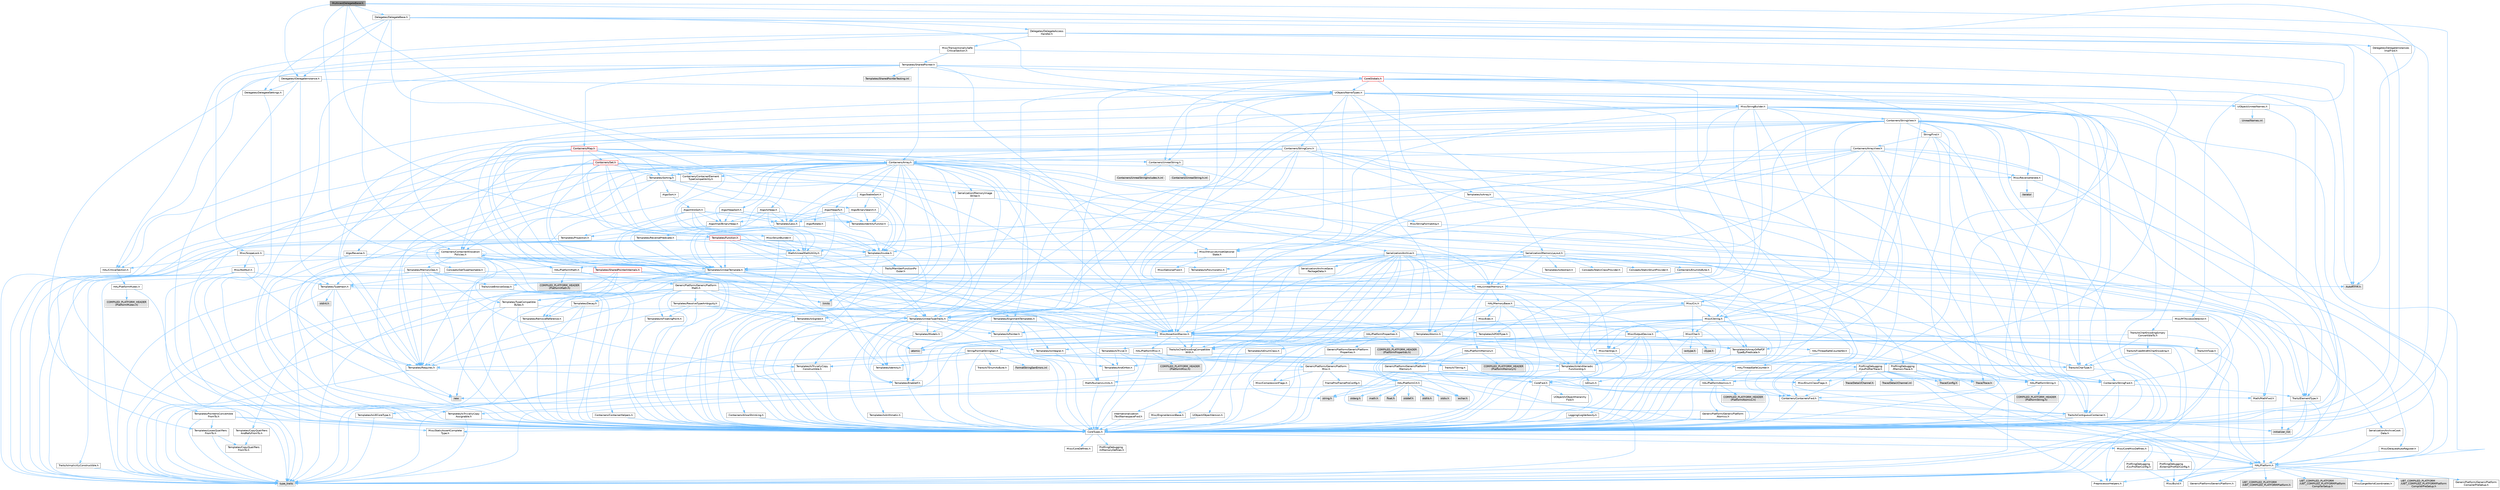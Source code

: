 digraph "MulticastDelegateBase.h"
{
 // INTERACTIVE_SVG=YES
 // LATEX_PDF_SIZE
  bgcolor="transparent";
  edge [fontname=Helvetica,fontsize=10,labelfontname=Helvetica,labelfontsize=10];
  node [fontname=Helvetica,fontsize=10,shape=box,height=0.2,width=0.4];
  Node1 [id="Node000001",label="MulticastDelegateBase.h",height=0.2,width=0.4,color="gray40", fillcolor="grey60", style="filled", fontcolor="black",tooltip=" "];
  Node1 -> Node2 [id="edge1_Node000001_Node000002",color="steelblue1",style="solid",tooltip=" "];
  Node2 [id="Node000002",label="AutoRTFM.h",height=0.2,width=0.4,color="grey60", fillcolor="#E0E0E0", style="filled",tooltip=" "];
  Node1 -> Node3 [id="edge2_Node000001_Node000003",color="steelblue1",style="solid",tooltip=" "];
  Node3 [id="Node000003",label="CoreTypes.h",height=0.2,width=0.4,color="grey40", fillcolor="white", style="filled",URL="$dc/dec/CoreTypes_8h.html",tooltip=" "];
  Node3 -> Node4 [id="edge3_Node000003_Node000004",color="steelblue1",style="solid",tooltip=" "];
  Node4 [id="Node000004",label="HAL/Platform.h",height=0.2,width=0.4,color="grey40", fillcolor="white", style="filled",URL="$d9/dd0/Platform_8h.html",tooltip=" "];
  Node4 -> Node5 [id="edge4_Node000004_Node000005",color="steelblue1",style="solid",tooltip=" "];
  Node5 [id="Node000005",label="Misc/Build.h",height=0.2,width=0.4,color="grey40", fillcolor="white", style="filled",URL="$d3/dbb/Build_8h.html",tooltip=" "];
  Node4 -> Node6 [id="edge5_Node000004_Node000006",color="steelblue1",style="solid",tooltip=" "];
  Node6 [id="Node000006",label="Misc/LargeWorldCoordinates.h",height=0.2,width=0.4,color="grey40", fillcolor="white", style="filled",URL="$d2/dcb/LargeWorldCoordinates_8h.html",tooltip=" "];
  Node4 -> Node7 [id="edge6_Node000004_Node000007",color="steelblue1",style="solid",tooltip=" "];
  Node7 [id="Node000007",label="type_traits",height=0.2,width=0.4,color="grey60", fillcolor="#E0E0E0", style="filled",tooltip=" "];
  Node4 -> Node8 [id="edge7_Node000004_Node000008",color="steelblue1",style="solid",tooltip=" "];
  Node8 [id="Node000008",label="PreprocessorHelpers.h",height=0.2,width=0.4,color="grey40", fillcolor="white", style="filled",URL="$db/ddb/PreprocessorHelpers_8h.html",tooltip=" "];
  Node4 -> Node9 [id="edge8_Node000004_Node000009",color="steelblue1",style="solid",tooltip=" "];
  Node9 [id="Node000009",label="UBT_COMPILED_PLATFORM\l/UBT_COMPILED_PLATFORMPlatform\lCompilerPreSetup.h",height=0.2,width=0.4,color="grey60", fillcolor="#E0E0E0", style="filled",tooltip=" "];
  Node4 -> Node10 [id="edge9_Node000004_Node000010",color="steelblue1",style="solid",tooltip=" "];
  Node10 [id="Node000010",label="GenericPlatform/GenericPlatform\lCompilerPreSetup.h",height=0.2,width=0.4,color="grey40", fillcolor="white", style="filled",URL="$d9/dc8/GenericPlatformCompilerPreSetup_8h.html",tooltip=" "];
  Node4 -> Node11 [id="edge10_Node000004_Node000011",color="steelblue1",style="solid",tooltip=" "];
  Node11 [id="Node000011",label="GenericPlatform/GenericPlatform.h",height=0.2,width=0.4,color="grey40", fillcolor="white", style="filled",URL="$d6/d84/GenericPlatform_8h.html",tooltip=" "];
  Node4 -> Node12 [id="edge11_Node000004_Node000012",color="steelblue1",style="solid",tooltip=" "];
  Node12 [id="Node000012",label="UBT_COMPILED_PLATFORM\l/UBT_COMPILED_PLATFORMPlatform.h",height=0.2,width=0.4,color="grey60", fillcolor="#E0E0E0", style="filled",tooltip=" "];
  Node4 -> Node13 [id="edge12_Node000004_Node000013",color="steelblue1",style="solid",tooltip=" "];
  Node13 [id="Node000013",label="UBT_COMPILED_PLATFORM\l/UBT_COMPILED_PLATFORMPlatform\lCompilerSetup.h",height=0.2,width=0.4,color="grey60", fillcolor="#E0E0E0", style="filled",tooltip=" "];
  Node3 -> Node14 [id="edge13_Node000003_Node000014",color="steelblue1",style="solid",tooltip=" "];
  Node14 [id="Node000014",label="ProfilingDebugging\l/UMemoryDefines.h",height=0.2,width=0.4,color="grey40", fillcolor="white", style="filled",URL="$d2/da2/UMemoryDefines_8h.html",tooltip=" "];
  Node3 -> Node15 [id="edge14_Node000003_Node000015",color="steelblue1",style="solid",tooltip=" "];
  Node15 [id="Node000015",label="Misc/CoreMiscDefines.h",height=0.2,width=0.4,color="grey40", fillcolor="white", style="filled",URL="$da/d38/CoreMiscDefines_8h.html",tooltip=" "];
  Node15 -> Node4 [id="edge15_Node000015_Node000004",color="steelblue1",style="solid",tooltip=" "];
  Node15 -> Node8 [id="edge16_Node000015_Node000008",color="steelblue1",style="solid",tooltip=" "];
  Node3 -> Node16 [id="edge17_Node000003_Node000016",color="steelblue1",style="solid",tooltip=" "];
  Node16 [id="Node000016",label="Misc/CoreDefines.h",height=0.2,width=0.4,color="grey40", fillcolor="white", style="filled",URL="$d3/dd2/CoreDefines_8h.html",tooltip=" "];
  Node1 -> Node17 [id="edge18_Node000001_Node000017",color="steelblue1",style="solid",tooltip=" "];
  Node17 [id="Node000017",label="Containers/ContainerAllocation\lPolicies.h",height=0.2,width=0.4,color="grey40", fillcolor="white", style="filled",URL="$d7/dff/ContainerAllocationPolicies_8h.html",tooltip=" "];
  Node17 -> Node3 [id="edge19_Node000017_Node000003",color="steelblue1",style="solid",tooltip=" "];
  Node17 -> Node18 [id="edge20_Node000017_Node000018",color="steelblue1",style="solid",tooltip=" "];
  Node18 [id="Node000018",label="Containers/ContainerHelpers.h",height=0.2,width=0.4,color="grey40", fillcolor="white", style="filled",URL="$d7/d33/ContainerHelpers_8h.html",tooltip=" "];
  Node18 -> Node3 [id="edge21_Node000018_Node000003",color="steelblue1",style="solid",tooltip=" "];
  Node17 -> Node17 [id="edge22_Node000017_Node000017",color="steelblue1",style="solid",tooltip=" "];
  Node17 -> Node19 [id="edge23_Node000017_Node000019",color="steelblue1",style="solid",tooltip=" "];
  Node19 [id="Node000019",label="HAL/PlatformMath.h",height=0.2,width=0.4,color="grey40", fillcolor="white", style="filled",URL="$dc/d53/PlatformMath_8h.html",tooltip=" "];
  Node19 -> Node3 [id="edge24_Node000019_Node000003",color="steelblue1",style="solid",tooltip=" "];
  Node19 -> Node20 [id="edge25_Node000019_Node000020",color="steelblue1",style="solid",tooltip=" "];
  Node20 [id="Node000020",label="GenericPlatform/GenericPlatform\lMath.h",height=0.2,width=0.4,color="grey40", fillcolor="white", style="filled",URL="$d5/d79/GenericPlatformMath_8h.html",tooltip=" "];
  Node20 -> Node3 [id="edge26_Node000020_Node000003",color="steelblue1",style="solid",tooltip=" "];
  Node20 -> Node21 [id="edge27_Node000020_Node000021",color="steelblue1",style="solid",tooltip=" "];
  Node21 [id="Node000021",label="Containers/ContainersFwd.h",height=0.2,width=0.4,color="grey40", fillcolor="white", style="filled",URL="$d4/d0a/ContainersFwd_8h.html",tooltip=" "];
  Node21 -> Node4 [id="edge28_Node000021_Node000004",color="steelblue1",style="solid",tooltip=" "];
  Node21 -> Node3 [id="edge29_Node000021_Node000003",color="steelblue1",style="solid",tooltip=" "];
  Node21 -> Node22 [id="edge30_Node000021_Node000022",color="steelblue1",style="solid",tooltip=" "];
  Node22 [id="Node000022",label="Traits/IsContiguousContainer.h",height=0.2,width=0.4,color="grey40", fillcolor="white", style="filled",URL="$d5/d3c/IsContiguousContainer_8h.html",tooltip=" "];
  Node22 -> Node3 [id="edge31_Node000022_Node000003",color="steelblue1",style="solid",tooltip=" "];
  Node22 -> Node23 [id="edge32_Node000022_Node000023",color="steelblue1",style="solid",tooltip=" "];
  Node23 [id="Node000023",label="Misc/StaticAssertComplete\lType.h",height=0.2,width=0.4,color="grey40", fillcolor="white", style="filled",URL="$d5/d4e/StaticAssertCompleteType_8h.html",tooltip=" "];
  Node22 -> Node24 [id="edge33_Node000022_Node000024",color="steelblue1",style="solid",tooltip=" "];
  Node24 [id="Node000024",label="initializer_list",height=0.2,width=0.4,color="grey60", fillcolor="#E0E0E0", style="filled",tooltip=" "];
  Node20 -> Node25 [id="edge34_Node000020_Node000025",color="steelblue1",style="solid",tooltip=" "];
  Node25 [id="Node000025",label="HAL/PlatformCrt.h",height=0.2,width=0.4,color="grey40", fillcolor="white", style="filled",URL="$d8/d75/PlatformCrt_8h.html",tooltip=" "];
  Node25 -> Node26 [id="edge35_Node000025_Node000026",color="steelblue1",style="solid",tooltip=" "];
  Node26 [id="Node000026",label="new",height=0.2,width=0.4,color="grey60", fillcolor="#E0E0E0", style="filled",tooltip=" "];
  Node25 -> Node27 [id="edge36_Node000025_Node000027",color="steelblue1",style="solid",tooltip=" "];
  Node27 [id="Node000027",label="wchar.h",height=0.2,width=0.4,color="grey60", fillcolor="#E0E0E0", style="filled",tooltip=" "];
  Node25 -> Node28 [id="edge37_Node000025_Node000028",color="steelblue1",style="solid",tooltip=" "];
  Node28 [id="Node000028",label="stddef.h",height=0.2,width=0.4,color="grey60", fillcolor="#E0E0E0", style="filled",tooltip=" "];
  Node25 -> Node29 [id="edge38_Node000025_Node000029",color="steelblue1",style="solid",tooltip=" "];
  Node29 [id="Node000029",label="stdlib.h",height=0.2,width=0.4,color="grey60", fillcolor="#E0E0E0", style="filled",tooltip=" "];
  Node25 -> Node30 [id="edge39_Node000025_Node000030",color="steelblue1",style="solid",tooltip=" "];
  Node30 [id="Node000030",label="stdio.h",height=0.2,width=0.4,color="grey60", fillcolor="#E0E0E0", style="filled",tooltip=" "];
  Node25 -> Node31 [id="edge40_Node000025_Node000031",color="steelblue1",style="solid",tooltip=" "];
  Node31 [id="Node000031",label="stdarg.h",height=0.2,width=0.4,color="grey60", fillcolor="#E0E0E0", style="filled",tooltip=" "];
  Node25 -> Node32 [id="edge41_Node000025_Node000032",color="steelblue1",style="solid",tooltip=" "];
  Node32 [id="Node000032",label="math.h",height=0.2,width=0.4,color="grey60", fillcolor="#E0E0E0", style="filled",tooltip=" "];
  Node25 -> Node33 [id="edge42_Node000025_Node000033",color="steelblue1",style="solid",tooltip=" "];
  Node33 [id="Node000033",label="float.h",height=0.2,width=0.4,color="grey60", fillcolor="#E0E0E0", style="filled",tooltip=" "];
  Node25 -> Node34 [id="edge43_Node000025_Node000034",color="steelblue1",style="solid",tooltip=" "];
  Node34 [id="Node000034",label="string.h",height=0.2,width=0.4,color="grey60", fillcolor="#E0E0E0", style="filled",tooltip=" "];
  Node20 -> Node35 [id="edge44_Node000020_Node000035",color="steelblue1",style="solid",tooltip=" "];
  Node35 [id="Node000035",label="Templates/AndOrNot.h",height=0.2,width=0.4,color="grey40", fillcolor="white", style="filled",URL="$db/d0a/AndOrNot_8h.html",tooltip=" "];
  Node35 -> Node3 [id="edge45_Node000035_Node000003",color="steelblue1",style="solid",tooltip=" "];
  Node20 -> Node36 [id="edge46_Node000020_Node000036",color="steelblue1",style="solid",tooltip=" "];
  Node36 [id="Node000036",label="Templates/Decay.h",height=0.2,width=0.4,color="grey40", fillcolor="white", style="filled",URL="$dd/d0f/Decay_8h.html",tooltip=" "];
  Node36 -> Node3 [id="edge47_Node000036_Node000003",color="steelblue1",style="solid",tooltip=" "];
  Node36 -> Node37 [id="edge48_Node000036_Node000037",color="steelblue1",style="solid",tooltip=" "];
  Node37 [id="Node000037",label="Templates/RemoveReference.h",height=0.2,width=0.4,color="grey40", fillcolor="white", style="filled",URL="$da/dbe/RemoveReference_8h.html",tooltip=" "];
  Node37 -> Node3 [id="edge49_Node000037_Node000003",color="steelblue1",style="solid",tooltip=" "];
  Node36 -> Node7 [id="edge50_Node000036_Node000007",color="steelblue1",style="solid",tooltip=" "];
  Node20 -> Node38 [id="edge51_Node000020_Node000038",color="steelblue1",style="solid",tooltip=" "];
  Node38 [id="Node000038",label="Templates/IsFloatingPoint.h",height=0.2,width=0.4,color="grey40", fillcolor="white", style="filled",URL="$d3/d11/IsFloatingPoint_8h.html",tooltip=" "];
  Node38 -> Node3 [id="edge52_Node000038_Node000003",color="steelblue1",style="solid",tooltip=" "];
  Node20 -> Node39 [id="edge53_Node000020_Node000039",color="steelblue1",style="solid",tooltip=" "];
  Node39 [id="Node000039",label="Templates/UnrealTypeTraits.h",height=0.2,width=0.4,color="grey40", fillcolor="white", style="filled",URL="$d2/d2d/UnrealTypeTraits_8h.html",tooltip=" "];
  Node39 -> Node3 [id="edge54_Node000039_Node000003",color="steelblue1",style="solid",tooltip=" "];
  Node39 -> Node40 [id="edge55_Node000039_Node000040",color="steelblue1",style="solid",tooltip=" "];
  Node40 [id="Node000040",label="Templates/IsPointer.h",height=0.2,width=0.4,color="grey40", fillcolor="white", style="filled",URL="$d7/d05/IsPointer_8h.html",tooltip=" "];
  Node40 -> Node3 [id="edge56_Node000040_Node000003",color="steelblue1",style="solid",tooltip=" "];
  Node39 -> Node41 [id="edge57_Node000039_Node000041",color="steelblue1",style="solid",tooltip=" "];
  Node41 [id="Node000041",label="Misc/AssertionMacros.h",height=0.2,width=0.4,color="grey40", fillcolor="white", style="filled",URL="$d0/dfa/AssertionMacros_8h.html",tooltip=" "];
  Node41 -> Node3 [id="edge58_Node000041_Node000003",color="steelblue1",style="solid",tooltip=" "];
  Node41 -> Node4 [id="edge59_Node000041_Node000004",color="steelblue1",style="solid",tooltip=" "];
  Node41 -> Node42 [id="edge60_Node000041_Node000042",color="steelblue1",style="solid",tooltip=" "];
  Node42 [id="Node000042",label="HAL/PlatformMisc.h",height=0.2,width=0.4,color="grey40", fillcolor="white", style="filled",URL="$d0/df5/PlatformMisc_8h.html",tooltip=" "];
  Node42 -> Node3 [id="edge61_Node000042_Node000003",color="steelblue1",style="solid",tooltip=" "];
  Node42 -> Node43 [id="edge62_Node000042_Node000043",color="steelblue1",style="solid",tooltip=" "];
  Node43 [id="Node000043",label="GenericPlatform/GenericPlatform\lMisc.h",height=0.2,width=0.4,color="grey40", fillcolor="white", style="filled",URL="$db/d9a/GenericPlatformMisc_8h.html",tooltip=" "];
  Node43 -> Node44 [id="edge63_Node000043_Node000044",color="steelblue1",style="solid",tooltip=" "];
  Node44 [id="Node000044",label="Containers/StringFwd.h",height=0.2,width=0.4,color="grey40", fillcolor="white", style="filled",URL="$df/d37/StringFwd_8h.html",tooltip=" "];
  Node44 -> Node3 [id="edge64_Node000044_Node000003",color="steelblue1",style="solid",tooltip=" "];
  Node44 -> Node45 [id="edge65_Node000044_Node000045",color="steelblue1",style="solid",tooltip=" "];
  Node45 [id="Node000045",label="Traits/ElementType.h",height=0.2,width=0.4,color="grey40", fillcolor="white", style="filled",URL="$d5/d4f/ElementType_8h.html",tooltip=" "];
  Node45 -> Node4 [id="edge66_Node000045_Node000004",color="steelblue1",style="solid",tooltip=" "];
  Node45 -> Node24 [id="edge67_Node000045_Node000024",color="steelblue1",style="solid",tooltip=" "];
  Node45 -> Node7 [id="edge68_Node000045_Node000007",color="steelblue1",style="solid",tooltip=" "];
  Node44 -> Node22 [id="edge69_Node000044_Node000022",color="steelblue1",style="solid",tooltip=" "];
  Node43 -> Node46 [id="edge70_Node000043_Node000046",color="steelblue1",style="solid",tooltip=" "];
  Node46 [id="Node000046",label="CoreFwd.h",height=0.2,width=0.4,color="grey40", fillcolor="white", style="filled",URL="$d1/d1e/CoreFwd_8h.html",tooltip=" "];
  Node46 -> Node3 [id="edge71_Node000046_Node000003",color="steelblue1",style="solid",tooltip=" "];
  Node46 -> Node21 [id="edge72_Node000046_Node000021",color="steelblue1",style="solid",tooltip=" "];
  Node46 -> Node47 [id="edge73_Node000046_Node000047",color="steelblue1",style="solid",tooltip=" "];
  Node47 [id="Node000047",label="Math/MathFwd.h",height=0.2,width=0.4,color="grey40", fillcolor="white", style="filled",URL="$d2/d10/MathFwd_8h.html",tooltip=" "];
  Node47 -> Node4 [id="edge74_Node000047_Node000004",color="steelblue1",style="solid",tooltip=" "];
  Node46 -> Node48 [id="edge75_Node000046_Node000048",color="steelblue1",style="solid",tooltip=" "];
  Node48 [id="Node000048",label="UObject/UObjectHierarchy\lFwd.h",height=0.2,width=0.4,color="grey40", fillcolor="white", style="filled",URL="$d3/d13/UObjectHierarchyFwd_8h.html",tooltip=" "];
  Node43 -> Node3 [id="edge76_Node000043_Node000003",color="steelblue1",style="solid",tooltip=" "];
  Node43 -> Node49 [id="edge77_Node000043_Node000049",color="steelblue1",style="solid",tooltip=" "];
  Node49 [id="Node000049",label="FramePro/FrameProConfig.h",height=0.2,width=0.4,color="grey40", fillcolor="white", style="filled",URL="$d7/d90/FrameProConfig_8h.html",tooltip=" "];
  Node43 -> Node25 [id="edge78_Node000043_Node000025",color="steelblue1",style="solid",tooltip=" "];
  Node43 -> Node50 [id="edge79_Node000043_Node000050",color="steelblue1",style="solid",tooltip=" "];
  Node50 [id="Node000050",label="Math/NumericLimits.h",height=0.2,width=0.4,color="grey40", fillcolor="white", style="filled",URL="$df/d1b/NumericLimits_8h.html",tooltip=" "];
  Node50 -> Node3 [id="edge80_Node000050_Node000003",color="steelblue1",style="solid",tooltip=" "];
  Node43 -> Node51 [id="edge81_Node000043_Node000051",color="steelblue1",style="solid",tooltip=" "];
  Node51 [id="Node000051",label="Misc/CompressionFlags.h",height=0.2,width=0.4,color="grey40", fillcolor="white", style="filled",URL="$d9/d76/CompressionFlags_8h.html",tooltip=" "];
  Node43 -> Node52 [id="edge82_Node000043_Node000052",color="steelblue1",style="solid",tooltip=" "];
  Node52 [id="Node000052",label="Misc/EnumClassFlags.h",height=0.2,width=0.4,color="grey40", fillcolor="white", style="filled",URL="$d8/de7/EnumClassFlags_8h.html",tooltip=" "];
  Node43 -> Node53 [id="edge83_Node000043_Node000053",color="steelblue1",style="solid",tooltip=" "];
  Node53 [id="Node000053",label="ProfilingDebugging\l/CsvProfilerConfig.h",height=0.2,width=0.4,color="grey40", fillcolor="white", style="filled",URL="$d3/d88/CsvProfilerConfig_8h.html",tooltip=" "];
  Node53 -> Node5 [id="edge84_Node000053_Node000005",color="steelblue1",style="solid",tooltip=" "];
  Node43 -> Node54 [id="edge85_Node000043_Node000054",color="steelblue1",style="solid",tooltip=" "];
  Node54 [id="Node000054",label="ProfilingDebugging\l/ExternalProfilerConfig.h",height=0.2,width=0.4,color="grey40", fillcolor="white", style="filled",URL="$d3/dbb/ExternalProfilerConfig_8h.html",tooltip=" "];
  Node54 -> Node5 [id="edge86_Node000054_Node000005",color="steelblue1",style="solid",tooltip=" "];
  Node42 -> Node55 [id="edge87_Node000042_Node000055",color="steelblue1",style="solid",tooltip=" "];
  Node55 [id="Node000055",label="COMPILED_PLATFORM_HEADER\l(PlatformMisc.h)",height=0.2,width=0.4,color="grey60", fillcolor="#E0E0E0", style="filled",tooltip=" "];
  Node42 -> Node56 [id="edge88_Node000042_Node000056",color="steelblue1",style="solid",tooltip=" "];
  Node56 [id="Node000056",label="ProfilingDebugging\l/CpuProfilerTrace.h",height=0.2,width=0.4,color="grey40", fillcolor="white", style="filled",URL="$da/dcb/CpuProfilerTrace_8h.html",tooltip=" "];
  Node56 -> Node3 [id="edge89_Node000056_Node000003",color="steelblue1",style="solid",tooltip=" "];
  Node56 -> Node21 [id="edge90_Node000056_Node000021",color="steelblue1",style="solid",tooltip=" "];
  Node56 -> Node57 [id="edge91_Node000056_Node000057",color="steelblue1",style="solid",tooltip=" "];
  Node57 [id="Node000057",label="HAL/PlatformAtomics.h",height=0.2,width=0.4,color="grey40", fillcolor="white", style="filled",URL="$d3/d36/PlatformAtomics_8h.html",tooltip=" "];
  Node57 -> Node3 [id="edge92_Node000057_Node000003",color="steelblue1",style="solid",tooltip=" "];
  Node57 -> Node58 [id="edge93_Node000057_Node000058",color="steelblue1",style="solid",tooltip=" "];
  Node58 [id="Node000058",label="GenericPlatform/GenericPlatform\lAtomics.h",height=0.2,width=0.4,color="grey40", fillcolor="white", style="filled",URL="$da/d72/GenericPlatformAtomics_8h.html",tooltip=" "];
  Node58 -> Node3 [id="edge94_Node000058_Node000003",color="steelblue1",style="solid",tooltip=" "];
  Node57 -> Node59 [id="edge95_Node000057_Node000059",color="steelblue1",style="solid",tooltip=" "];
  Node59 [id="Node000059",label="COMPILED_PLATFORM_HEADER\l(PlatformAtomics.h)",height=0.2,width=0.4,color="grey60", fillcolor="#E0E0E0", style="filled",tooltip=" "];
  Node56 -> Node8 [id="edge96_Node000056_Node000008",color="steelblue1",style="solid",tooltip=" "];
  Node56 -> Node5 [id="edge97_Node000056_Node000005",color="steelblue1",style="solid",tooltip=" "];
  Node56 -> Node60 [id="edge98_Node000056_Node000060",color="steelblue1",style="solid",tooltip=" "];
  Node60 [id="Node000060",label="Trace/Config.h",height=0.2,width=0.4,color="grey60", fillcolor="#E0E0E0", style="filled",tooltip=" "];
  Node56 -> Node61 [id="edge99_Node000056_Node000061",color="steelblue1",style="solid",tooltip=" "];
  Node61 [id="Node000061",label="Trace/Detail/Channel.h",height=0.2,width=0.4,color="grey60", fillcolor="#E0E0E0", style="filled",tooltip=" "];
  Node56 -> Node62 [id="edge100_Node000056_Node000062",color="steelblue1",style="solid",tooltip=" "];
  Node62 [id="Node000062",label="Trace/Detail/Channel.inl",height=0.2,width=0.4,color="grey60", fillcolor="#E0E0E0", style="filled",tooltip=" "];
  Node56 -> Node63 [id="edge101_Node000056_Node000063",color="steelblue1",style="solid",tooltip=" "];
  Node63 [id="Node000063",label="Trace/Trace.h",height=0.2,width=0.4,color="grey60", fillcolor="#E0E0E0", style="filled",tooltip=" "];
  Node41 -> Node8 [id="edge102_Node000041_Node000008",color="steelblue1",style="solid",tooltip=" "];
  Node41 -> Node64 [id="edge103_Node000041_Node000064",color="steelblue1",style="solid",tooltip=" "];
  Node64 [id="Node000064",label="Templates/EnableIf.h",height=0.2,width=0.4,color="grey40", fillcolor="white", style="filled",URL="$d7/d60/EnableIf_8h.html",tooltip=" "];
  Node64 -> Node3 [id="edge104_Node000064_Node000003",color="steelblue1",style="solid",tooltip=" "];
  Node41 -> Node65 [id="edge105_Node000041_Node000065",color="steelblue1",style="solid",tooltip=" "];
  Node65 [id="Node000065",label="Templates/IsArrayOrRefOf\lTypeByPredicate.h",height=0.2,width=0.4,color="grey40", fillcolor="white", style="filled",URL="$d6/da1/IsArrayOrRefOfTypeByPredicate_8h.html",tooltip=" "];
  Node65 -> Node3 [id="edge106_Node000065_Node000003",color="steelblue1",style="solid",tooltip=" "];
  Node41 -> Node66 [id="edge107_Node000041_Node000066",color="steelblue1",style="solid",tooltip=" "];
  Node66 [id="Node000066",label="Templates/IsValidVariadic\lFunctionArg.h",height=0.2,width=0.4,color="grey40", fillcolor="white", style="filled",URL="$d0/dc8/IsValidVariadicFunctionArg_8h.html",tooltip=" "];
  Node66 -> Node3 [id="edge108_Node000066_Node000003",color="steelblue1",style="solid",tooltip=" "];
  Node66 -> Node67 [id="edge109_Node000066_Node000067",color="steelblue1",style="solid",tooltip=" "];
  Node67 [id="Node000067",label="IsEnum.h",height=0.2,width=0.4,color="grey40", fillcolor="white", style="filled",URL="$d4/de5/IsEnum_8h.html",tooltip=" "];
  Node66 -> Node7 [id="edge110_Node000066_Node000007",color="steelblue1",style="solid",tooltip=" "];
  Node41 -> Node68 [id="edge111_Node000041_Node000068",color="steelblue1",style="solid",tooltip=" "];
  Node68 [id="Node000068",label="Traits/IsCharEncodingCompatible\lWith.h",height=0.2,width=0.4,color="grey40", fillcolor="white", style="filled",URL="$df/dd1/IsCharEncodingCompatibleWith_8h.html",tooltip=" "];
  Node68 -> Node7 [id="edge112_Node000068_Node000007",color="steelblue1",style="solid",tooltip=" "];
  Node68 -> Node69 [id="edge113_Node000068_Node000069",color="steelblue1",style="solid",tooltip=" "];
  Node69 [id="Node000069",label="Traits/IsCharType.h",height=0.2,width=0.4,color="grey40", fillcolor="white", style="filled",URL="$db/d51/IsCharType_8h.html",tooltip=" "];
  Node69 -> Node3 [id="edge114_Node000069_Node000003",color="steelblue1",style="solid",tooltip=" "];
  Node41 -> Node70 [id="edge115_Node000041_Node000070",color="steelblue1",style="solid",tooltip=" "];
  Node70 [id="Node000070",label="Misc/VarArgs.h",height=0.2,width=0.4,color="grey40", fillcolor="white", style="filled",URL="$d5/d6f/VarArgs_8h.html",tooltip=" "];
  Node70 -> Node3 [id="edge116_Node000070_Node000003",color="steelblue1",style="solid",tooltip=" "];
  Node41 -> Node71 [id="edge117_Node000041_Node000071",color="steelblue1",style="solid",tooltip=" "];
  Node71 [id="Node000071",label="String/FormatStringSan.h",height=0.2,width=0.4,color="grey40", fillcolor="white", style="filled",URL="$d3/d8b/FormatStringSan_8h.html",tooltip=" "];
  Node71 -> Node7 [id="edge118_Node000071_Node000007",color="steelblue1",style="solid",tooltip=" "];
  Node71 -> Node3 [id="edge119_Node000071_Node000003",color="steelblue1",style="solid",tooltip=" "];
  Node71 -> Node72 [id="edge120_Node000071_Node000072",color="steelblue1",style="solid",tooltip=" "];
  Node72 [id="Node000072",label="Templates/Requires.h",height=0.2,width=0.4,color="grey40", fillcolor="white", style="filled",URL="$dc/d96/Requires_8h.html",tooltip=" "];
  Node72 -> Node64 [id="edge121_Node000072_Node000064",color="steelblue1",style="solid",tooltip=" "];
  Node72 -> Node7 [id="edge122_Node000072_Node000007",color="steelblue1",style="solid",tooltip=" "];
  Node71 -> Node73 [id="edge123_Node000071_Node000073",color="steelblue1",style="solid",tooltip=" "];
  Node73 [id="Node000073",label="Templates/Identity.h",height=0.2,width=0.4,color="grey40", fillcolor="white", style="filled",URL="$d0/dd5/Identity_8h.html",tooltip=" "];
  Node71 -> Node66 [id="edge124_Node000071_Node000066",color="steelblue1",style="solid",tooltip=" "];
  Node71 -> Node69 [id="edge125_Node000071_Node000069",color="steelblue1",style="solid",tooltip=" "];
  Node71 -> Node74 [id="edge126_Node000071_Node000074",color="steelblue1",style="solid",tooltip=" "];
  Node74 [id="Node000074",label="Traits/IsTEnumAsByte.h",height=0.2,width=0.4,color="grey40", fillcolor="white", style="filled",URL="$d1/de6/IsTEnumAsByte_8h.html",tooltip=" "];
  Node71 -> Node75 [id="edge127_Node000071_Node000075",color="steelblue1",style="solid",tooltip=" "];
  Node75 [id="Node000075",label="Traits/IsTString.h",height=0.2,width=0.4,color="grey40", fillcolor="white", style="filled",URL="$d0/df8/IsTString_8h.html",tooltip=" "];
  Node75 -> Node21 [id="edge128_Node000075_Node000021",color="steelblue1",style="solid",tooltip=" "];
  Node71 -> Node21 [id="edge129_Node000071_Node000021",color="steelblue1",style="solid",tooltip=" "];
  Node71 -> Node76 [id="edge130_Node000071_Node000076",color="steelblue1",style="solid",tooltip=" "];
  Node76 [id="Node000076",label="FormatStringSanErrors.inl",height=0.2,width=0.4,color="grey60", fillcolor="#E0E0E0", style="filled",tooltip=" "];
  Node41 -> Node77 [id="edge131_Node000041_Node000077",color="steelblue1",style="solid",tooltip=" "];
  Node77 [id="Node000077",label="atomic",height=0.2,width=0.4,color="grey60", fillcolor="#E0E0E0", style="filled",tooltip=" "];
  Node39 -> Node35 [id="edge132_Node000039_Node000035",color="steelblue1",style="solid",tooltip=" "];
  Node39 -> Node64 [id="edge133_Node000039_Node000064",color="steelblue1",style="solid",tooltip=" "];
  Node39 -> Node78 [id="edge134_Node000039_Node000078",color="steelblue1",style="solid",tooltip=" "];
  Node78 [id="Node000078",label="Templates/IsArithmetic.h",height=0.2,width=0.4,color="grey40", fillcolor="white", style="filled",URL="$d2/d5d/IsArithmetic_8h.html",tooltip=" "];
  Node78 -> Node3 [id="edge135_Node000078_Node000003",color="steelblue1",style="solid",tooltip=" "];
  Node39 -> Node67 [id="edge136_Node000039_Node000067",color="steelblue1",style="solid",tooltip=" "];
  Node39 -> Node79 [id="edge137_Node000039_Node000079",color="steelblue1",style="solid",tooltip=" "];
  Node79 [id="Node000079",label="Templates/Models.h",height=0.2,width=0.4,color="grey40", fillcolor="white", style="filled",URL="$d3/d0c/Models_8h.html",tooltip=" "];
  Node79 -> Node73 [id="edge138_Node000079_Node000073",color="steelblue1",style="solid",tooltip=" "];
  Node39 -> Node80 [id="edge139_Node000039_Node000080",color="steelblue1",style="solid",tooltip=" "];
  Node80 [id="Node000080",label="Templates/IsPODType.h",height=0.2,width=0.4,color="grey40", fillcolor="white", style="filled",URL="$d7/db1/IsPODType_8h.html",tooltip=" "];
  Node80 -> Node3 [id="edge140_Node000080_Node000003",color="steelblue1",style="solid",tooltip=" "];
  Node39 -> Node81 [id="edge141_Node000039_Node000081",color="steelblue1",style="solid",tooltip=" "];
  Node81 [id="Node000081",label="Templates/IsUECoreType.h",height=0.2,width=0.4,color="grey40", fillcolor="white", style="filled",URL="$d1/db8/IsUECoreType_8h.html",tooltip=" "];
  Node81 -> Node3 [id="edge142_Node000081_Node000003",color="steelblue1",style="solid",tooltip=" "];
  Node81 -> Node7 [id="edge143_Node000081_Node000007",color="steelblue1",style="solid",tooltip=" "];
  Node39 -> Node82 [id="edge144_Node000039_Node000082",color="steelblue1",style="solid",tooltip=" "];
  Node82 [id="Node000082",label="Templates/IsTriviallyCopy\lConstructible.h",height=0.2,width=0.4,color="grey40", fillcolor="white", style="filled",URL="$d3/d78/IsTriviallyCopyConstructible_8h.html",tooltip=" "];
  Node82 -> Node3 [id="edge145_Node000082_Node000003",color="steelblue1",style="solid",tooltip=" "];
  Node82 -> Node7 [id="edge146_Node000082_Node000007",color="steelblue1",style="solid",tooltip=" "];
  Node20 -> Node72 [id="edge147_Node000020_Node000072",color="steelblue1",style="solid",tooltip=" "];
  Node20 -> Node83 [id="edge148_Node000020_Node000083",color="steelblue1",style="solid",tooltip=" "];
  Node83 [id="Node000083",label="Templates/ResolveTypeAmbiguity.h",height=0.2,width=0.4,color="grey40", fillcolor="white", style="filled",URL="$df/d1f/ResolveTypeAmbiguity_8h.html",tooltip=" "];
  Node83 -> Node3 [id="edge149_Node000083_Node000003",color="steelblue1",style="solid",tooltip=" "];
  Node83 -> Node38 [id="edge150_Node000083_Node000038",color="steelblue1",style="solid",tooltip=" "];
  Node83 -> Node39 [id="edge151_Node000083_Node000039",color="steelblue1",style="solid",tooltip=" "];
  Node83 -> Node84 [id="edge152_Node000083_Node000084",color="steelblue1",style="solid",tooltip=" "];
  Node84 [id="Node000084",label="Templates/IsSigned.h",height=0.2,width=0.4,color="grey40", fillcolor="white", style="filled",URL="$d8/dd8/IsSigned_8h.html",tooltip=" "];
  Node84 -> Node3 [id="edge153_Node000084_Node000003",color="steelblue1",style="solid",tooltip=" "];
  Node83 -> Node85 [id="edge154_Node000083_Node000085",color="steelblue1",style="solid",tooltip=" "];
  Node85 [id="Node000085",label="Templates/IsIntegral.h",height=0.2,width=0.4,color="grey40", fillcolor="white", style="filled",URL="$da/d64/IsIntegral_8h.html",tooltip=" "];
  Node85 -> Node3 [id="edge155_Node000085_Node000003",color="steelblue1",style="solid",tooltip=" "];
  Node83 -> Node72 [id="edge156_Node000083_Node000072",color="steelblue1",style="solid",tooltip=" "];
  Node20 -> Node86 [id="edge157_Node000020_Node000086",color="steelblue1",style="solid",tooltip=" "];
  Node86 [id="Node000086",label="Templates/TypeCompatible\lBytes.h",height=0.2,width=0.4,color="grey40", fillcolor="white", style="filled",URL="$df/d0a/TypeCompatibleBytes_8h.html",tooltip=" "];
  Node86 -> Node3 [id="edge158_Node000086_Node000003",color="steelblue1",style="solid",tooltip=" "];
  Node86 -> Node34 [id="edge159_Node000086_Node000034",color="steelblue1",style="solid",tooltip=" "];
  Node86 -> Node26 [id="edge160_Node000086_Node000026",color="steelblue1",style="solid",tooltip=" "];
  Node86 -> Node7 [id="edge161_Node000086_Node000007",color="steelblue1",style="solid",tooltip=" "];
  Node20 -> Node87 [id="edge162_Node000020_Node000087",color="steelblue1",style="solid",tooltip=" "];
  Node87 [id="Node000087",label="limits",height=0.2,width=0.4,color="grey60", fillcolor="#E0E0E0", style="filled",tooltip=" "];
  Node20 -> Node7 [id="edge163_Node000020_Node000007",color="steelblue1",style="solid",tooltip=" "];
  Node19 -> Node88 [id="edge164_Node000019_Node000088",color="steelblue1",style="solid",tooltip=" "];
  Node88 [id="Node000088",label="COMPILED_PLATFORM_HEADER\l(PlatformMath.h)",height=0.2,width=0.4,color="grey60", fillcolor="#E0E0E0", style="filled",tooltip=" "];
  Node17 -> Node89 [id="edge165_Node000017_Node000089",color="steelblue1",style="solid",tooltip=" "];
  Node89 [id="Node000089",label="HAL/UnrealMemory.h",height=0.2,width=0.4,color="grey40", fillcolor="white", style="filled",URL="$d9/d96/UnrealMemory_8h.html",tooltip=" "];
  Node89 -> Node3 [id="edge166_Node000089_Node000003",color="steelblue1",style="solid",tooltip=" "];
  Node89 -> Node90 [id="edge167_Node000089_Node000090",color="steelblue1",style="solid",tooltip=" "];
  Node90 [id="Node000090",label="GenericPlatform/GenericPlatform\lMemory.h",height=0.2,width=0.4,color="grey40", fillcolor="white", style="filled",URL="$dd/d22/GenericPlatformMemory_8h.html",tooltip=" "];
  Node90 -> Node46 [id="edge168_Node000090_Node000046",color="steelblue1",style="solid",tooltip=" "];
  Node90 -> Node3 [id="edge169_Node000090_Node000003",color="steelblue1",style="solid",tooltip=" "];
  Node90 -> Node91 [id="edge170_Node000090_Node000091",color="steelblue1",style="solid",tooltip=" "];
  Node91 [id="Node000091",label="HAL/PlatformString.h",height=0.2,width=0.4,color="grey40", fillcolor="white", style="filled",URL="$db/db5/PlatformString_8h.html",tooltip=" "];
  Node91 -> Node3 [id="edge171_Node000091_Node000003",color="steelblue1",style="solid",tooltip=" "];
  Node91 -> Node92 [id="edge172_Node000091_Node000092",color="steelblue1",style="solid",tooltip=" "];
  Node92 [id="Node000092",label="COMPILED_PLATFORM_HEADER\l(PlatformString.h)",height=0.2,width=0.4,color="grey60", fillcolor="#E0E0E0", style="filled",tooltip=" "];
  Node90 -> Node34 [id="edge173_Node000090_Node000034",color="steelblue1",style="solid",tooltip=" "];
  Node90 -> Node27 [id="edge174_Node000090_Node000027",color="steelblue1",style="solid",tooltip=" "];
  Node89 -> Node93 [id="edge175_Node000089_Node000093",color="steelblue1",style="solid",tooltip=" "];
  Node93 [id="Node000093",label="HAL/MemoryBase.h",height=0.2,width=0.4,color="grey40", fillcolor="white", style="filled",URL="$d6/d9f/MemoryBase_8h.html",tooltip=" "];
  Node93 -> Node3 [id="edge176_Node000093_Node000003",color="steelblue1",style="solid",tooltip=" "];
  Node93 -> Node57 [id="edge177_Node000093_Node000057",color="steelblue1",style="solid",tooltip=" "];
  Node93 -> Node25 [id="edge178_Node000093_Node000025",color="steelblue1",style="solid",tooltip=" "];
  Node93 -> Node94 [id="edge179_Node000093_Node000094",color="steelblue1",style="solid",tooltip=" "];
  Node94 [id="Node000094",label="Misc/Exec.h",height=0.2,width=0.4,color="grey40", fillcolor="white", style="filled",URL="$de/ddb/Exec_8h.html",tooltip=" "];
  Node94 -> Node3 [id="edge180_Node000094_Node000003",color="steelblue1",style="solid",tooltip=" "];
  Node94 -> Node41 [id="edge181_Node000094_Node000041",color="steelblue1",style="solid",tooltip=" "];
  Node93 -> Node95 [id="edge182_Node000093_Node000095",color="steelblue1",style="solid",tooltip=" "];
  Node95 [id="Node000095",label="Misc/OutputDevice.h",height=0.2,width=0.4,color="grey40", fillcolor="white", style="filled",URL="$d7/d32/OutputDevice_8h.html",tooltip=" "];
  Node95 -> Node46 [id="edge183_Node000095_Node000046",color="steelblue1",style="solid",tooltip=" "];
  Node95 -> Node3 [id="edge184_Node000095_Node000003",color="steelblue1",style="solid",tooltip=" "];
  Node95 -> Node96 [id="edge185_Node000095_Node000096",color="steelblue1",style="solid",tooltip=" "];
  Node96 [id="Node000096",label="Logging/LogVerbosity.h",height=0.2,width=0.4,color="grey40", fillcolor="white", style="filled",URL="$d2/d8f/LogVerbosity_8h.html",tooltip=" "];
  Node96 -> Node3 [id="edge186_Node000096_Node000003",color="steelblue1",style="solid",tooltip=" "];
  Node95 -> Node70 [id="edge187_Node000095_Node000070",color="steelblue1",style="solid",tooltip=" "];
  Node95 -> Node65 [id="edge188_Node000095_Node000065",color="steelblue1",style="solid",tooltip=" "];
  Node95 -> Node66 [id="edge189_Node000095_Node000066",color="steelblue1",style="solid",tooltip=" "];
  Node95 -> Node68 [id="edge190_Node000095_Node000068",color="steelblue1",style="solid",tooltip=" "];
  Node93 -> Node97 [id="edge191_Node000093_Node000097",color="steelblue1",style="solid",tooltip=" "];
  Node97 [id="Node000097",label="Templates/Atomic.h",height=0.2,width=0.4,color="grey40", fillcolor="white", style="filled",URL="$d3/d91/Atomic_8h.html",tooltip=" "];
  Node97 -> Node98 [id="edge192_Node000097_Node000098",color="steelblue1",style="solid",tooltip=" "];
  Node98 [id="Node000098",label="HAL/ThreadSafeCounter.h",height=0.2,width=0.4,color="grey40", fillcolor="white", style="filled",URL="$dc/dc9/ThreadSafeCounter_8h.html",tooltip=" "];
  Node98 -> Node3 [id="edge193_Node000098_Node000003",color="steelblue1",style="solid",tooltip=" "];
  Node98 -> Node57 [id="edge194_Node000098_Node000057",color="steelblue1",style="solid",tooltip=" "];
  Node97 -> Node99 [id="edge195_Node000097_Node000099",color="steelblue1",style="solid",tooltip=" "];
  Node99 [id="Node000099",label="HAL/ThreadSafeCounter64.h",height=0.2,width=0.4,color="grey40", fillcolor="white", style="filled",URL="$d0/d12/ThreadSafeCounter64_8h.html",tooltip=" "];
  Node99 -> Node3 [id="edge196_Node000099_Node000003",color="steelblue1",style="solid",tooltip=" "];
  Node99 -> Node98 [id="edge197_Node000099_Node000098",color="steelblue1",style="solid",tooltip=" "];
  Node97 -> Node85 [id="edge198_Node000097_Node000085",color="steelblue1",style="solid",tooltip=" "];
  Node97 -> Node100 [id="edge199_Node000097_Node000100",color="steelblue1",style="solid",tooltip=" "];
  Node100 [id="Node000100",label="Templates/IsTrivial.h",height=0.2,width=0.4,color="grey40", fillcolor="white", style="filled",URL="$da/d4c/IsTrivial_8h.html",tooltip=" "];
  Node100 -> Node35 [id="edge200_Node000100_Node000035",color="steelblue1",style="solid",tooltip=" "];
  Node100 -> Node82 [id="edge201_Node000100_Node000082",color="steelblue1",style="solid",tooltip=" "];
  Node100 -> Node101 [id="edge202_Node000100_Node000101",color="steelblue1",style="solid",tooltip=" "];
  Node101 [id="Node000101",label="Templates/IsTriviallyCopy\lAssignable.h",height=0.2,width=0.4,color="grey40", fillcolor="white", style="filled",URL="$d2/df2/IsTriviallyCopyAssignable_8h.html",tooltip=" "];
  Node101 -> Node3 [id="edge203_Node000101_Node000003",color="steelblue1",style="solid",tooltip=" "];
  Node101 -> Node7 [id="edge204_Node000101_Node000007",color="steelblue1",style="solid",tooltip=" "];
  Node100 -> Node7 [id="edge205_Node000100_Node000007",color="steelblue1",style="solid",tooltip=" "];
  Node97 -> Node102 [id="edge206_Node000097_Node000102",color="steelblue1",style="solid",tooltip=" "];
  Node102 [id="Node000102",label="Traits/IntType.h",height=0.2,width=0.4,color="grey40", fillcolor="white", style="filled",URL="$d7/deb/IntType_8h.html",tooltip=" "];
  Node102 -> Node4 [id="edge207_Node000102_Node000004",color="steelblue1",style="solid",tooltip=" "];
  Node97 -> Node77 [id="edge208_Node000097_Node000077",color="steelblue1",style="solid",tooltip=" "];
  Node89 -> Node103 [id="edge209_Node000089_Node000103",color="steelblue1",style="solid",tooltip=" "];
  Node103 [id="Node000103",label="HAL/PlatformMemory.h",height=0.2,width=0.4,color="grey40", fillcolor="white", style="filled",URL="$de/d68/PlatformMemory_8h.html",tooltip=" "];
  Node103 -> Node3 [id="edge210_Node000103_Node000003",color="steelblue1",style="solid",tooltip=" "];
  Node103 -> Node90 [id="edge211_Node000103_Node000090",color="steelblue1",style="solid",tooltip=" "];
  Node103 -> Node104 [id="edge212_Node000103_Node000104",color="steelblue1",style="solid",tooltip=" "];
  Node104 [id="Node000104",label="COMPILED_PLATFORM_HEADER\l(PlatformMemory.h)",height=0.2,width=0.4,color="grey60", fillcolor="#E0E0E0", style="filled",tooltip=" "];
  Node89 -> Node105 [id="edge213_Node000089_Node000105",color="steelblue1",style="solid",tooltip=" "];
  Node105 [id="Node000105",label="ProfilingDebugging\l/MemoryTrace.h",height=0.2,width=0.4,color="grey40", fillcolor="white", style="filled",URL="$da/dd7/MemoryTrace_8h.html",tooltip=" "];
  Node105 -> Node4 [id="edge214_Node000105_Node000004",color="steelblue1",style="solid",tooltip=" "];
  Node105 -> Node52 [id="edge215_Node000105_Node000052",color="steelblue1",style="solid",tooltip=" "];
  Node105 -> Node60 [id="edge216_Node000105_Node000060",color="steelblue1",style="solid",tooltip=" "];
  Node105 -> Node63 [id="edge217_Node000105_Node000063",color="steelblue1",style="solid",tooltip=" "];
  Node89 -> Node40 [id="edge218_Node000089_Node000040",color="steelblue1",style="solid",tooltip=" "];
  Node17 -> Node50 [id="edge219_Node000017_Node000050",color="steelblue1",style="solid",tooltip=" "];
  Node17 -> Node41 [id="edge220_Node000017_Node000041",color="steelblue1",style="solid",tooltip=" "];
  Node17 -> Node106 [id="edge221_Node000017_Node000106",color="steelblue1",style="solid",tooltip=" "];
  Node106 [id="Node000106",label="Templates/IsPolymorphic.h",height=0.2,width=0.4,color="grey40", fillcolor="white", style="filled",URL="$dc/d20/IsPolymorphic_8h.html",tooltip=" "];
  Node17 -> Node107 [id="edge222_Node000017_Node000107",color="steelblue1",style="solid",tooltip=" "];
  Node107 [id="Node000107",label="Templates/MemoryOps.h",height=0.2,width=0.4,color="grey40", fillcolor="white", style="filled",URL="$db/dea/MemoryOps_8h.html",tooltip=" "];
  Node107 -> Node3 [id="edge223_Node000107_Node000003",color="steelblue1",style="solid",tooltip=" "];
  Node107 -> Node89 [id="edge224_Node000107_Node000089",color="steelblue1",style="solid",tooltip=" "];
  Node107 -> Node101 [id="edge225_Node000107_Node000101",color="steelblue1",style="solid",tooltip=" "];
  Node107 -> Node82 [id="edge226_Node000107_Node000082",color="steelblue1",style="solid",tooltip=" "];
  Node107 -> Node72 [id="edge227_Node000107_Node000072",color="steelblue1",style="solid",tooltip=" "];
  Node107 -> Node39 [id="edge228_Node000107_Node000039",color="steelblue1",style="solid",tooltip=" "];
  Node107 -> Node108 [id="edge229_Node000107_Node000108",color="steelblue1",style="solid",tooltip=" "];
  Node108 [id="Node000108",label="Traits/UseBitwiseSwap.h",height=0.2,width=0.4,color="grey40", fillcolor="white", style="filled",URL="$db/df3/UseBitwiseSwap_8h.html",tooltip=" "];
  Node108 -> Node3 [id="edge230_Node000108_Node000003",color="steelblue1",style="solid",tooltip=" "];
  Node108 -> Node7 [id="edge231_Node000108_Node000007",color="steelblue1",style="solid",tooltip=" "];
  Node107 -> Node26 [id="edge232_Node000107_Node000026",color="steelblue1",style="solid",tooltip=" "];
  Node107 -> Node7 [id="edge233_Node000107_Node000007",color="steelblue1",style="solid",tooltip=" "];
  Node17 -> Node86 [id="edge234_Node000017_Node000086",color="steelblue1",style="solid",tooltip=" "];
  Node17 -> Node7 [id="edge235_Node000017_Node000007",color="steelblue1",style="solid",tooltip=" "];
  Node1 -> Node109 [id="edge236_Node000001_Node000109",color="steelblue1",style="solid",tooltip=" "];
  Node109 [id="Node000109",label="Containers/Array.h",height=0.2,width=0.4,color="grey40", fillcolor="white", style="filled",URL="$df/dd0/Array_8h.html",tooltip=" "];
  Node109 -> Node3 [id="edge237_Node000109_Node000003",color="steelblue1",style="solid",tooltip=" "];
  Node109 -> Node41 [id="edge238_Node000109_Node000041",color="steelblue1",style="solid",tooltip=" "];
  Node109 -> Node110 [id="edge239_Node000109_Node000110",color="steelblue1",style="solid",tooltip=" "];
  Node110 [id="Node000110",label="Misc/IntrusiveUnsetOptional\lState.h",height=0.2,width=0.4,color="grey40", fillcolor="white", style="filled",URL="$d2/d0a/IntrusiveUnsetOptionalState_8h.html",tooltip=" "];
  Node110 -> Node111 [id="edge240_Node000110_Node000111",color="steelblue1",style="solid",tooltip=" "];
  Node111 [id="Node000111",label="Misc/OptionalFwd.h",height=0.2,width=0.4,color="grey40", fillcolor="white", style="filled",URL="$dc/d50/OptionalFwd_8h.html",tooltip=" "];
  Node109 -> Node112 [id="edge241_Node000109_Node000112",color="steelblue1",style="solid",tooltip=" "];
  Node112 [id="Node000112",label="Misc/ReverseIterate.h",height=0.2,width=0.4,color="grey40", fillcolor="white", style="filled",URL="$db/de3/ReverseIterate_8h.html",tooltip=" "];
  Node112 -> Node4 [id="edge242_Node000112_Node000004",color="steelblue1",style="solid",tooltip=" "];
  Node112 -> Node113 [id="edge243_Node000112_Node000113",color="steelblue1",style="solid",tooltip=" "];
  Node113 [id="Node000113",label="iterator",height=0.2,width=0.4,color="grey60", fillcolor="#E0E0E0", style="filled",tooltip=" "];
  Node109 -> Node89 [id="edge244_Node000109_Node000089",color="steelblue1",style="solid",tooltip=" "];
  Node109 -> Node39 [id="edge245_Node000109_Node000039",color="steelblue1",style="solid",tooltip=" "];
  Node109 -> Node114 [id="edge246_Node000109_Node000114",color="steelblue1",style="solid",tooltip=" "];
  Node114 [id="Node000114",label="Templates/UnrealTemplate.h",height=0.2,width=0.4,color="grey40", fillcolor="white", style="filled",URL="$d4/d24/UnrealTemplate_8h.html",tooltip=" "];
  Node114 -> Node3 [id="edge247_Node000114_Node000003",color="steelblue1",style="solid",tooltip=" "];
  Node114 -> Node40 [id="edge248_Node000114_Node000040",color="steelblue1",style="solid",tooltip=" "];
  Node114 -> Node89 [id="edge249_Node000114_Node000089",color="steelblue1",style="solid",tooltip=" "];
  Node114 -> Node115 [id="edge250_Node000114_Node000115",color="steelblue1",style="solid",tooltip=" "];
  Node115 [id="Node000115",label="Templates/CopyQualifiers\lAndRefsFromTo.h",height=0.2,width=0.4,color="grey40", fillcolor="white", style="filled",URL="$d3/db3/CopyQualifiersAndRefsFromTo_8h.html",tooltip=" "];
  Node115 -> Node116 [id="edge251_Node000115_Node000116",color="steelblue1",style="solid",tooltip=" "];
  Node116 [id="Node000116",label="Templates/CopyQualifiers\lFromTo.h",height=0.2,width=0.4,color="grey40", fillcolor="white", style="filled",URL="$d5/db4/CopyQualifiersFromTo_8h.html",tooltip=" "];
  Node114 -> Node39 [id="edge252_Node000114_Node000039",color="steelblue1",style="solid",tooltip=" "];
  Node114 -> Node37 [id="edge253_Node000114_Node000037",color="steelblue1",style="solid",tooltip=" "];
  Node114 -> Node72 [id="edge254_Node000114_Node000072",color="steelblue1",style="solid",tooltip=" "];
  Node114 -> Node86 [id="edge255_Node000114_Node000086",color="steelblue1",style="solid",tooltip=" "];
  Node114 -> Node73 [id="edge256_Node000114_Node000073",color="steelblue1",style="solid",tooltip=" "];
  Node114 -> Node22 [id="edge257_Node000114_Node000022",color="steelblue1",style="solid",tooltip=" "];
  Node114 -> Node108 [id="edge258_Node000114_Node000108",color="steelblue1",style="solid",tooltip=" "];
  Node114 -> Node7 [id="edge259_Node000114_Node000007",color="steelblue1",style="solid",tooltip=" "];
  Node109 -> Node117 [id="edge260_Node000109_Node000117",color="steelblue1",style="solid",tooltip=" "];
  Node117 [id="Node000117",label="Containers/AllowShrinking.h",height=0.2,width=0.4,color="grey40", fillcolor="white", style="filled",URL="$d7/d1a/AllowShrinking_8h.html",tooltip=" "];
  Node117 -> Node3 [id="edge261_Node000117_Node000003",color="steelblue1",style="solid",tooltip=" "];
  Node109 -> Node17 [id="edge262_Node000109_Node000017",color="steelblue1",style="solid",tooltip=" "];
  Node109 -> Node118 [id="edge263_Node000109_Node000118",color="steelblue1",style="solid",tooltip=" "];
  Node118 [id="Node000118",label="Containers/ContainerElement\lTypeCompatibility.h",height=0.2,width=0.4,color="grey40", fillcolor="white", style="filled",URL="$df/ddf/ContainerElementTypeCompatibility_8h.html",tooltip=" "];
  Node118 -> Node3 [id="edge264_Node000118_Node000003",color="steelblue1",style="solid",tooltip=" "];
  Node118 -> Node39 [id="edge265_Node000118_Node000039",color="steelblue1",style="solid",tooltip=" "];
  Node109 -> Node119 [id="edge266_Node000109_Node000119",color="steelblue1",style="solid",tooltip=" "];
  Node119 [id="Node000119",label="Serialization/Archive.h",height=0.2,width=0.4,color="grey40", fillcolor="white", style="filled",URL="$d7/d3b/Archive_8h.html",tooltip=" "];
  Node119 -> Node46 [id="edge267_Node000119_Node000046",color="steelblue1",style="solid",tooltip=" "];
  Node119 -> Node3 [id="edge268_Node000119_Node000003",color="steelblue1",style="solid",tooltip=" "];
  Node119 -> Node120 [id="edge269_Node000119_Node000120",color="steelblue1",style="solid",tooltip=" "];
  Node120 [id="Node000120",label="HAL/PlatformProperties.h",height=0.2,width=0.4,color="grey40", fillcolor="white", style="filled",URL="$d9/db0/PlatformProperties_8h.html",tooltip=" "];
  Node120 -> Node3 [id="edge270_Node000120_Node000003",color="steelblue1",style="solid",tooltip=" "];
  Node120 -> Node121 [id="edge271_Node000120_Node000121",color="steelblue1",style="solid",tooltip=" "];
  Node121 [id="Node000121",label="GenericPlatform/GenericPlatform\lProperties.h",height=0.2,width=0.4,color="grey40", fillcolor="white", style="filled",URL="$d2/dcd/GenericPlatformProperties_8h.html",tooltip=" "];
  Node121 -> Node3 [id="edge272_Node000121_Node000003",color="steelblue1",style="solid",tooltip=" "];
  Node121 -> Node43 [id="edge273_Node000121_Node000043",color="steelblue1",style="solid",tooltip=" "];
  Node120 -> Node122 [id="edge274_Node000120_Node000122",color="steelblue1",style="solid",tooltip=" "];
  Node122 [id="Node000122",label="COMPILED_PLATFORM_HEADER\l(PlatformProperties.h)",height=0.2,width=0.4,color="grey60", fillcolor="#E0E0E0", style="filled",tooltip=" "];
  Node119 -> Node123 [id="edge275_Node000119_Node000123",color="steelblue1",style="solid",tooltip=" "];
  Node123 [id="Node000123",label="Internationalization\l/TextNamespaceFwd.h",height=0.2,width=0.4,color="grey40", fillcolor="white", style="filled",URL="$d8/d97/TextNamespaceFwd_8h.html",tooltip=" "];
  Node123 -> Node3 [id="edge276_Node000123_Node000003",color="steelblue1",style="solid",tooltip=" "];
  Node119 -> Node47 [id="edge277_Node000119_Node000047",color="steelblue1",style="solid",tooltip=" "];
  Node119 -> Node41 [id="edge278_Node000119_Node000041",color="steelblue1",style="solid",tooltip=" "];
  Node119 -> Node5 [id="edge279_Node000119_Node000005",color="steelblue1",style="solid",tooltip=" "];
  Node119 -> Node51 [id="edge280_Node000119_Node000051",color="steelblue1",style="solid",tooltip=" "];
  Node119 -> Node124 [id="edge281_Node000119_Node000124",color="steelblue1",style="solid",tooltip=" "];
  Node124 [id="Node000124",label="Misc/EngineVersionBase.h",height=0.2,width=0.4,color="grey40", fillcolor="white", style="filled",URL="$d5/d2b/EngineVersionBase_8h.html",tooltip=" "];
  Node124 -> Node3 [id="edge282_Node000124_Node000003",color="steelblue1",style="solid",tooltip=" "];
  Node119 -> Node70 [id="edge283_Node000119_Node000070",color="steelblue1",style="solid",tooltip=" "];
  Node119 -> Node125 [id="edge284_Node000119_Node000125",color="steelblue1",style="solid",tooltip=" "];
  Node125 [id="Node000125",label="Serialization/ArchiveCook\lData.h",height=0.2,width=0.4,color="grey40", fillcolor="white", style="filled",URL="$dc/db6/ArchiveCookData_8h.html",tooltip=" "];
  Node125 -> Node4 [id="edge285_Node000125_Node000004",color="steelblue1",style="solid",tooltip=" "];
  Node119 -> Node126 [id="edge286_Node000119_Node000126",color="steelblue1",style="solid",tooltip=" "];
  Node126 [id="Node000126",label="Serialization/ArchiveSave\lPackageData.h",height=0.2,width=0.4,color="grey40", fillcolor="white", style="filled",URL="$d1/d37/ArchiveSavePackageData_8h.html",tooltip=" "];
  Node119 -> Node64 [id="edge287_Node000119_Node000064",color="steelblue1",style="solid",tooltip=" "];
  Node119 -> Node65 [id="edge288_Node000119_Node000065",color="steelblue1",style="solid",tooltip=" "];
  Node119 -> Node127 [id="edge289_Node000119_Node000127",color="steelblue1",style="solid",tooltip=" "];
  Node127 [id="Node000127",label="Templates/IsEnumClass.h",height=0.2,width=0.4,color="grey40", fillcolor="white", style="filled",URL="$d7/d15/IsEnumClass_8h.html",tooltip=" "];
  Node127 -> Node3 [id="edge290_Node000127_Node000003",color="steelblue1",style="solid",tooltip=" "];
  Node127 -> Node35 [id="edge291_Node000127_Node000035",color="steelblue1",style="solid",tooltip=" "];
  Node119 -> Node84 [id="edge292_Node000119_Node000084",color="steelblue1",style="solid",tooltip=" "];
  Node119 -> Node66 [id="edge293_Node000119_Node000066",color="steelblue1",style="solid",tooltip=" "];
  Node119 -> Node114 [id="edge294_Node000119_Node000114",color="steelblue1",style="solid",tooltip=" "];
  Node119 -> Node68 [id="edge295_Node000119_Node000068",color="steelblue1",style="solid",tooltip=" "];
  Node119 -> Node128 [id="edge296_Node000119_Node000128",color="steelblue1",style="solid",tooltip=" "];
  Node128 [id="Node000128",label="UObject/ObjectVersion.h",height=0.2,width=0.4,color="grey40", fillcolor="white", style="filled",URL="$da/d63/ObjectVersion_8h.html",tooltip=" "];
  Node128 -> Node3 [id="edge297_Node000128_Node000003",color="steelblue1",style="solid",tooltip=" "];
  Node109 -> Node129 [id="edge298_Node000109_Node000129",color="steelblue1",style="solid",tooltip=" "];
  Node129 [id="Node000129",label="Serialization/MemoryImage\lWriter.h",height=0.2,width=0.4,color="grey40", fillcolor="white", style="filled",URL="$d0/d08/MemoryImageWriter_8h.html",tooltip=" "];
  Node129 -> Node3 [id="edge299_Node000129_Node000003",color="steelblue1",style="solid",tooltip=" "];
  Node129 -> Node130 [id="edge300_Node000129_Node000130",color="steelblue1",style="solid",tooltip=" "];
  Node130 [id="Node000130",label="Serialization/MemoryLayout.h",height=0.2,width=0.4,color="grey40", fillcolor="white", style="filled",URL="$d7/d66/MemoryLayout_8h.html",tooltip=" "];
  Node130 -> Node131 [id="edge301_Node000130_Node000131",color="steelblue1",style="solid",tooltip=" "];
  Node131 [id="Node000131",label="Concepts/StaticClassProvider.h",height=0.2,width=0.4,color="grey40", fillcolor="white", style="filled",URL="$dd/d83/StaticClassProvider_8h.html",tooltip=" "];
  Node130 -> Node132 [id="edge302_Node000130_Node000132",color="steelblue1",style="solid",tooltip=" "];
  Node132 [id="Node000132",label="Concepts/StaticStructProvider.h",height=0.2,width=0.4,color="grey40", fillcolor="white", style="filled",URL="$d5/d77/StaticStructProvider_8h.html",tooltip=" "];
  Node130 -> Node133 [id="edge303_Node000130_Node000133",color="steelblue1",style="solid",tooltip=" "];
  Node133 [id="Node000133",label="Containers/EnumAsByte.h",height=0.2,width=0.4,color="grey40", fillcolor="white", style="filled",URL="$d6/d9a/EnumAsByte_8h.html",tooltip=" "];
  Node133 -> Node3 [id="edge304_Node000133_Node000003",color="steelblue1",style="solid",tooltip=" "];
  Node133 -> Node80 [id="edge305_Node000133_Node000080",color="steelblue1",style="solid",tooltip=" "];
  Node133 -> Node134 [id="edge306_Node000133_Node000134",color="steelblue1",style="solid",tooltip=" "];
  Node134 [id="Node000134",label="Templates/TypeHash.h",height=0.2,width=0.4,color="grey40", fillcolor="white", style="filled",URL="$d1/d62/TypeHash_8h.html",tooltip=" "];
  Node134 -> Node3 [id="edge307_Node000134_Node000003",color="steelblue1",style="solid",tooltip=" "];
  Node134 -> Node72 [id="edge308_Node000134_Node000072",color="steelblue1",style="solid",tooltip=" "];
  Node134 -> Node135 [id="edge309_Node000134_Node000135",color="steelblue1",style="solid",tooltip=" "];
  Node135 [id="Node000135",label="Misc/Crc.h",height=0.2,width=0.4,color="grey40", fillcolor="white", style="filled",URL="$d4/dd2/Crc_8h.html",tooltip=" "];
  Node135 -> Node3 [id="edge310_Node000135_Node000003",color="steelblue1",style="solid",tooltip=" "];
  Node135 -> Node91 [id="edge311_Node000135_Node000091",color="steelblue1",style="solid",tooltip=" "];
  Node135 -> Node41 [id="edge312_Node000135_Node000041",color="steelblue1",style="solid",tooltip=" "];
  Node135 -> Node136 [id="edge313_Node000135_Node000136",color="steelblue1",style="solid",tooltip=" "];
  Node136 [id="Node000136",label="Misc/CString.h",height=0.2,width=0.4,color="grey40", fillcolor="white", style="filled",URL="$d2/d49/CString_8h.html",tooltip=" "];
  Node136 -> Node3 [id="edge314_Node000136_Node000003",color="steelblue1",style="solid",tooltip=" "];
  Node136 -> Node25 [id="edge315_Node000136_Node000025",color="steelblue1",style="solid",tooltip=" "];
  Node136 -> Node91 [id="edge316_Node000136_Node000091",color="steelblue1",style="solid",tooltip=" "];
  Node136 -> Node41 [id="edge317_Node000136_Node000041",color="steelblue1",style="solid",tooltip=" "];
  Node136 -> Node137 [id="edge318_Node000136_Node000137",color="steelblue1",style="solid",tooltip=" "];
  Node137 [id="Node000137",label="Misc/Char.h",height=0.2,width=0.4,color="grey40", fillcolor="white", style="filled",URL="$d0/d58/Char_8h.html",tooltip=" "];
  Node137 -> Node3 [id="edge319_Node000137_Node000003",color="steelblue1",style="solid",tooltip=" "];
  Node137 -> Node102 [id="edge320_Node000137_Node000102",color="steelblue1",style="solid",tooltip=" "];
  Node137 -> Node138 [id="edge321_Node000137_Node000138",color="steelblue1",style="solid",tooltip=" "];
  Node138 [id="Node000138",label="ctype.h",height=0.2,width=0.4,color="grey60", fillcolor="#E0E0E0", style="filled",tooltip=" "];
  Node137 -> Node139 [id="edge322_Node000137_Node000139",color="steelblue1",style="solid",tooltip=" "];
  Node139 [id="Node000139",label="wctype.h",height=0.2,width=0.4,color="grey60", fillcolor="#E0E0E0", style="filled",tooltip=" "];
  Node137 -> Node7 [id="edge323_Node000137_Node000007",color="steelblue1",style="solid",tooltip=" "];
  Node136 -> Node70 [id="edge324_Node000136_Node000070",color="steelblue1",style="solid",tooltip=" "];
  Node136 -> Node65 [id="edge325_Node000136_Node000065",color="steelblue1",style="solid",tooltip=" "];
  Node136 -> Node66 [id="edge326_Node000136_Node000066",color="steelblue1",style="solid",tooltip=" "];
  Node136 -> Node68 [id="edge327_Node000136_Node000068",color="steelblue1",style="solid",tooltip=" "];
  Node135 -> Node137 [id="edge328_Node000135_Node000137",color="steelblue1",style="solid",tooltip=" "];
  Node135 -> Node39 [id="edge329_Node000135_Node000039",color="steelblue1",style="solid",tooltip=" "];
  Node135 -> Node69 [id="edge330_Node000135_Node000069",color="steelblue1",style="solid",tooltip=" "];
  Node134 -> Node140 [id="edge331_Node000134_Node000140",color="steelblue1",style="solid",tooltip=" "];
  Node140 [id="Node000140",label="stdint.h",height=0.2,width=0.4,color="grey60", fillcolor="#E0E0E0", style="filled",tooltip=" "];
  Node134 -> Node7 [id="edge332_Node000134_Node000007",color="steelblue1",style="solid",tooltip=" "];
  Node130 -> Node44 [id="edge333_Node000130_Node000044",color="steelblue1",style="solid",tooltip=" "];
  Node130 -> Node89 [id="edge334_Node000130_Node000089",color="steelblue1",style="solid",tooltip=" "];
  Node130 -> Node141 [id="edge335_Node000130_Node000141",color="steelblue1",style="solid",tooltip=" "];
  Node141 [id="Node000141",label="Misc/DelayedAutoRegister.h",height=0.2,width=0.4,color="grey40", fillcolor="white", style="filled",URL="$d1/dda/DelayedAutoRegister_8h.html",tooltip=" "];
  Node141 -> Node4 [id="edge336_Node000141_Node000004",color="steelblue1",style="solid",tooltip=" "];
  Node130 -> Node64 [id="edge337_Node000130_Node000064",color="steelblue1",style="solid",tooltip=" "];
  Node130 -> Node142 [id="edge338_Node000130_Node000142",color="steelblue1",style="solid",tooltip=" "];
  Node142 [id="Node000142",label="Templates/IsAbstract.h",height=0.2,width=0.4,color="grey40", fillcolor="white", style="filled",URL="$d8/db7/IsAbstract_8h.html",tooltip=" "];
  Node130 -> Node106 [id="edge339_Node000130_Node000106",color="steelblue1",style="solid",tooltip=" "];
  Node130 -> Node79 [id="edge340_Node000130_Node000079",color="steelblue1",style="solid",tooltip=" "];
  Node130 -> Node114 [id="edge341_Node000130_Node000114",color="steelblue1",style="solid",tooltip=" "];
  Node109 -> Node143 [id="edge342_Node000109_Node000143",color="steelblue1",style="solid",tooltip=" "];
  Node143 [id="Node000143",label="Algo/Heapify.h",height=0.2,width=0.4,color="grey40", fillcolor="white", style="filled",URL="$d0/d2a/Heapify_8h.html",tooltip=" "];
  Node143 -> Node144 [id="edge343_Node000143_Node000144",color="steelblue1",style="solid",tooltip=" "];
  Node144 [id="Node000144",label="Algo/Impl/BinaryHeap.h",height=0.2,width=0.4,color="grey40", fillcolor="white", style="filled",URL="$d7/da3/Algo_2Impl_2BinaryHeap_8h.html",tooltip=" "];
  Node144 -> Node145 [id="edge344_Node000144_Node000145",color="steelblue1",style="solid",tooltip=" "];
  Node145 [id="Node000145",label="Templates/Invoke.h",height=0.2,width=0.4,color="grey40", fillcolor="white", style="filled",URL="$d7/deb/Invoke_8h.html",tooltip=" "];
  Node145 -> Node3 [id="edge345_Node000145_Node000003",color="steelblue1",style="solid",tooltip=" "];
  Node145 -> Node146 [id="edge346_Node000145_Node000146",color="steelblue1",style="solid",tooltip=" "];
  Node146 [id="Node000146",label="Traits/MemberFunctionPtr\lOuter.h",height=0.2,width=0.4,color="grey40", fillcolor="white", style="filled",URL="$db/da7/MemberFunctionPtrOuter_8h.html",tooltip=" "];
  Node145 -> Node114 [id="edge347_Node000145_Node000114",color="steelblue1",style="solid",tooltip=" "];
  Node145 -> Node7 [id="edge348_Node000145_Node000007",color="steelblue1",style="solid",tooltip=" "];
  Node144 -> Node147 [id="edge349_Node000144_Node000147",color="steelblue1",style="solid",tooltip=" "];
  Node147 [id="Node000147",label="Templates/Projection.h",height=0.2,width=0.4,color="grey40", fillcolor="white", style="filled",URL="$d7/df0/Projection_8h.html",tooltip=" "];
  Node147 -> Node7 [id="edge350_Node000147_Node000007",color="steelblue1",style="solid",tooltip=" "];
  Node144 -> Node148 [id="edge351_Node000144_Node000148",color="steelblue1",style="solid",tooltip=" "];
  Node148 [id="Node000148",label="Templates/ReversePredicate.h",height=0.2,width=0.4,color="grey40", fillcolor="white", style="filled",URL="$d8/d28/ReversePredicate_8h.html",tooltip=" "];
  Node148 -> Node145 [id="edge352_Node000148_Node000145",color="steelblue1",style="solid",tooltip=" "];
  Node148 -> Node114 [id="edge353_Node000148_Node000114",color="steelblue1",style="solid",tooltip=" "];
  Node144 -> Node7 [id="edge354_Node000144_Node000007",color="steelblue1",style="solid",tooltip=" "];
  Node143 -> Node149 [id="edge355_Node000143_Node000149",color="steelblue1",style="solid",tooltip=" "];
  Node149 [id="Node000149",label="Templates/IdentityFunctor.h",height=0.2,width=0.4,color="grey40", fillcolor="white", style="filled",URL="$d7/d2e/IdentityFunctor_8h.html",tooltip=" "];
  Node149 -> Node4 [id="edge356_Node000149_Node000004",color="steelblue1",style="solid",tooltip=" "];
  Node143 -> Node145 [id="edge357_Node000143_Node000145",color="steelblue1",style="solid",tooltip=" "];
  Node143 -> Node150 [id="edge358_Node000143_Node000150",color="steelblue1",style="solid",tooltip=" "];
  Node150 [id="Node000150",label="Templates/Less.h",height=0.2,width=0.4,color="grey40", fillcolor="white", style="filled",URL="$de/dc8/Less_8h.html",tooltip=" "];
  Node150 -> Node3 [id="edge359_Node000150_Node000003",color="steelblue1",style="solid",tooltip=" "];
  Node150 -> Node114 [id="edge360_Node000150_Node000114",color="steelblue1",style="solid",tooltip=" "];
  Node143 -> Node114 [id="edge361_Node000143_Node000114",color="steelblue1",style="solid",tooltip=" "];
  Node109 -> Node151 [id="edge362_Node000109_Node000151",color="steelblue1",style="solid",tooltip=" "];
  Node151 [id="Node000151",label="Algo/HeapSort.h",height=0.2,width=0.4,color="grey40", fillcolor="white", style="filled",URL="$d3/d92/HeapSort_8h.html",tooltip=" "];
  Node151 -> Node144 [id="edge363_Node000151_Node000144",color="steelblue1",style="solid",tooltip=" "];
  Node151 -> Node149 [id="edge364_Node000151_Node000149",color="steelblue1",style="solid",tooltip=" "];
  Node151 -> Node150 [id="edge365_Node000151_Node000150",color="steelblue1",style="solid",tooltip=" "];
  Node151 -> Node114 [id="edge366_Node000151_Node000114",color="steelblue1",style="solid",tooltip=" "];
  Node109 -> Node152 [id="edge367_Node000109_Node000152",color="steelblue1",style="solid",tooltip=" "];
  Node152 [id="Node000152",label="Algo/IsHeap.h",height=0.2,width=0.4,color="grey40", fillcolor="white", style="filled",URL="$de/d32/IsHeap_8h.html",tooltip=" "];
  Node152 -> Node144 [id="edge368_Node000152_Node000144",color="steelblue1",style="solid",tooltip=" "];
  Node152 -> Node149 [id="edge369_Node000152_Node000149",color="steelblue1",style="solid",tooltip=" "];
  Node152 -> Node145 [id="edge370_Node000152_Node000145",color="steelblue1",style="solid",tooltip=" "];
  Node152 -> Node150 [id="edge371_Node000152_Node000150",color="steelblue1",style="solid",tooltip=" "];
  Node152 -> Node114 [id="edge372_Node000152_Node000114",color="steelblue1",style="solid",tooltip=" "];
  Node109 -> Node144 [id="edge373_Node000109_Node000144",color="steelblue1",style="solid",tooltip=" "];
  Node109 -> Node153 [id="edge374_Node000109_Node000153",color="steelblue1",style="solid",tooltip=" "];
  Node153 [id="Node000153",label="Algo/StableSort.h",height=0.2,width=0.4,color="grey40", fillcolor="white", style="filled",URL="$d7/d3c/StableSort_8h.html",tooltip=" "];
  Node153 -> Node154 [id="edge375_Node000153_Node000154",color="steelblue1",style="solid",tooltip=" "];
  Node154 [id="Node000154",label="Algo/BinarySearch.h",height=0.2,width=0.4,color="grey40", fillcolor="white", style="filled",URL="$db/db4/BinarySearch_8h.html",tooltip=" "];
  Node154 -> Node149 [id="edge376_Node000154_Node000149",color="steelblue1",style="solid",tooltip=" "];
  Node154 -> Node145 [id="edge377_Node000154_Node000145",color="steelblue1",style="solid",tooltip=" "];
  Node154 -> Node150 [id="edge378_Node000154_Node000150",color="steelblue1",style="solid",tooltip=" "];
  Node153 -> Node155 [id="edge379_Node000153_Node000155",color="steelblue1",style="solid",tooltip=" "];
  Node155 [id="Node000155",label="Algo/Rotate.h",height=0.2,width=0.4,color="grey40", fillcolor="white", style="filled",URL="$dd/da7/Rotate_8h.html",tooltip=" "];
  Node155 -> Node114 [id="edge380_Node000155_Node000114",color="steelblue1",style="solid",tooltip=" "];
  Node153 -> Node149 [id="edge381_Node000153_Node000149",color="steelblue1",style="solid",tooltip=" "];
  Node153 -> Node145 [id="edge382_Node000153_Node000145",color="steelblue1",style="solid",tooltip=" "];
  Node153 -> Node150 [id="edge383_Node000153_Node000150",color="steelblue1",style="solid",tooltip=" "];
  Node153 -> Node114 [id="edge384_Node000153_Node000114",color="steelblue1",style="solid",tooltip=" "];
  Node109 -> Node156 [id="edge385_Node000109_Node000156",color="steelblue1",style="solid",tooltip=" "];
  Node156 [id="Node000156",label="Concepts/GetTypeHashable.h",height=0.2,width=0.4,color="grey40", fillcolor="white", style="filled",URL="$d3/da2/GetTypeHashable_8h.html",tooltip=" "];
  Node156 -> Node3 [id="edge386_Node000156_Node000003",color="steelblue1",style="solid",tooltip=" "];
  Node156 -> Node134 [id="edge387_Node000156_Node000134",color="steelblue1",style="solid",tooltip=" "];
  Node109 -> Node149 [id="edge388_Node000109_Node000149",color="steelblue1",style="solid",tooltip=" "];
  Node109 -> Node145 [id="edge389_Node000109_Node000145",color="steelblue1",style="solid",tooltip=" "];
  Node109 -> Node150 [id="edge390_Node000109_Node000150",color="steelblue1",style="solid",tooltip=" "];
  Node109 -> Node157 [id="edge391_Node000109_Node000157",color="steelblue1",style="solid",tooltip=" "];
  Node157 [id="Node000157",label="Templates/LosesQualifiers\lFromTo.h",height=0.2,width=0.4,color="grey40", fillcolor="white", style="filled",URL="$d2/db3/LosesQualifiersFromTo_8h.html",tooltip=" "];
  Node157 -> Node116 [id="edge392_Node000157_Node000116",color="steelblue1",style="solid",tooltip=" "];
  Node157 -> Node7 [id="edge393_Node000157_Node000007",color="steelblue1",style="solid",tooltip=" "];
  Node109 -> Node72 [id="edge394_Node000109_Node000072",color="steelblue1",style="solid",tooltip=" "];
  Node109 -> Node158 [id="edge395_Node000109_Node000158",color="steelblue1",style="solid",tooltip=" "];
  Node158 [id="Node000158",label="Templates/Sorting.h",height=0.2,width=0.4,color="grey40", fillcolor="white", style="filled",URL="$d3/d9e/Sorting_8h.html",tooltip=" "];
  Node158 -> Node3 [id="edge396_Node000158_Node000003",color="steelblue1",style="solid",tooltip=" "];
  Node158 -> Node154 [id="edge397_Node000158_Node000154",color="steelblue1",style="solid",tooltip=" "];
  Node158 -> Node159 [id="edge398_Node000158_Node000159",color="steelblue1",style="solid",tooltip=" "];
  Node159 [id="Node000159",label="Algo/Sort.h",height=0.2,width=0.4,color="grey40", fillcolor="white", style="filled",URL="$d1/d87/Sort_8h.html",tooltip=" "];
  Node159 -> Node160 [id="edge399_Node000159_Node000160",color="steelblue1",style="solid",tooltip=" "];
  Node160 [id="Node000160",label="Algo/IntroSort.h",height=0.2,width=0.4,color="grey40", fillcolor="white", style="filled",URL="$d3/db3/IntroSort_8h.html",tooltip=" "];
  Node160 -> Node144 [id="edge400_Node000160_Node000144",color="steelblue1",style="solid",tooltip=" "];
  Node160 -> Node161 [id="edge401_Node000160_Node000161",color="steelblue1",style="solid",tooltip=" "];
  Node161 [id="Node000161",label="Math/UnrealMathUtility.h",height=0.2,width=0.4,color="grey40", fillcolor="white", style="filled",URL="$db/db8/UnrealMathUtility_8h.html",tooltip=" "];
  Node161 -> Node3 [id="edge402_Node000161_Node000003",color="steelblue1",style="solid",tooltip=" "];
  Node161 -> Node41 [id="edge403_Node000161_Node000041",color="steelblue1",style="solid",tooltip=" "];
  Node161 -> Node19 [id="edge404_Node000161_Node000019",color="steelblue1",style="solid",tooltip=" "];
  Node161 -> Node47 [id="edge405_Node000161_Node000047",color="steelblue1",style="solid",tooltip=" "];
  Node161 -> Node73 [id="edge406_Node000161_Node000073",color="steelblue1",style="solid",tooltip=" "];
  Node161 -> Node72 [id="edge407_Node000161_Node000072",color="steelblue1",style="solid",tooltip=" "];
  Node160 -> Node149 [id="edge408_Node000160_Node000149",color="steelblue1",style="solid",tooltip=" "];
  Node160 -> Node145 [id="edge409_Node000160_Node000145",color="steelblue1",style="solid",tooltip=" "];
  Node160 -> Node147 [id="edge410_Node000160_Node000147",color="steelblue1",style="solid",tooltip=" "];
  Node160 -> Node150 [id="edge411_Node000160_Node000150",color="steelblue1",style="solid",tooltip=" "];
  Node160 -> Node114 [id="edge412_Node000160_Node000114",color="steelblue1",style="solid",tooltip=" "];
  Node158 -> Node19 [id="edge413_Node000158_Node000019",color="steelblue1",style="solid",tooltip=" "];
  Node158 -> Node150 [id="edge414_Node000158_Node000150",color="steelblue1",style="solid",tooltip=" "];
  Node109 -> Node162 [id="edge415_Node000109_Node000162",color="steelblue1",style="solid",tooltip=" "];
  Node162 [id="Node000162",label="Templates/AlignmentTemplates.h",height=0.2,width=0.4,color="grey40", fillcolor="white", style="filled",URL="$dd/d32/AlignmentTemplates_8h.html",tooltip=" "];
  Node162 -> Node3 [id="edge416_Node000162_Node000003",color="steelblue1",style="solid",tooltip=" "];
  Node162 -> Node85 [id="edge417_Node000162_Node000085",color="steelblue1",style="solid",tooltip=" "];
  Node162 -> Node40 [id="edge418_Node000162_Node000040",color="steelblue1",style="solid",tooltip=" "];
  Node109 -> Node45 [id="edge419_Node000109_Node000045",color="steelblue1",style="solid",tooltip=" "];
  Node109 -> Node87 [id="edge420_Node000109_Node000087",color="steelblue1",style="solid",tooltip=" "];
  Node109 -> Node7 [id="edge421_Node000109_Node000007",color="steelblue1",style="solid",tooltip=" "];
  Node1 -> Node161 [id="edge422_Node000001_Node000161",color="steelblue1",style="solid",tooltip=" "];
  Node1 -> Node163 [id="edge423_Node000001_Node000163",color="steelblue1",style="solid",tooltip=" "];
  Node163 [id="Node000163",label="Delegates/IDelegateInstance.h",height=0.2,width=0.4,color="grey40", fillcolor="white", style="filled",URL="$d2/d10/IDelegateInstance_8h.html",tooltip=" "];
  Node163 -> Node3 [id="edge424_Node000163_Node000003",color="steelblue1",style="solid",tooltip=" "];
  Node163 -> Node134 [id="edge425_Node000163_Node000134",color="steelblue1",style="solid",tooltip=" "];
  Node163 -> Node164 [id="edge426_Node000163_Node000164",color="steelblue1",style="solid",tooltip=" "];
  Node164 [id="Node000164",label="UObject/NameTypes.h",height=0.2,width=0.4,color="grey40", fillcolor="white", style="filled",URL="$d6/d35/NameTypes_8h.html",tooltip=" "];
  Node164 -> Node3 [id="edge427_Node000164_Node000003",color="steelblue1",style="solid",tooltip=" "];
  Node164 -> Node41 [id="edge428_Node000164_Node000041",color="steelblue1",style="solid",tooltip=" "];
  Node164 -> Node89 [id="edge429_Node000164_Node000089",color="steelblue1",style="solid",tooltip=" "];
  Node164 -> Node39 [id="edge430_Node000164_Node000039",color="steelblue1",style="solid",tooltip=" "];
  Node164 -> Node114 [id="edge431_Node000164_Node000114",color="steelblue1",style="solid",tooltip=" "];
  Node164 -> Node165 [id="edge432_Node000164_Node000165",color="steelblue1",style="solid",tooltip=" "];
  Node165 [id="Node000165",label="Containers/UnrealString.h",height=0.2,width=0.4,color="grey40", fillcolor="white", style="filled",URL="$d5/dba/UnrealString_8h.html",tooltip=" "];
  Node165 -> Node166 [id="edge433_Node000165_Node000166",color="steelblue1",style="solid",tooltip=" "];
  Node166 [id="Node000166",label="Containers/UnrealStringIncludes.h.inl",height=0.2,width=0.4,color="grey60", fillcolor="#E0E0E0", style="filled",tooltip=" "];
  Node165 -> Node167 [id="edge434_Node000165_Node000167",color="steelblue1",style="solid",tooltip=" "];
  Node167 [id="Node000167",label="Containers/UnrealString.h.inl",height=0.2,width=0.4,color="grey60", fillcolor="#E0E0E0", style="filled",tooltip=" "];
  Node165 -> Node168 [id="edge435_Node000165_Node000168",color="steelblue1",style="solid",tooltip=" "];
  Node168 [id="Node000168",label="Misc/StringFormatArg.h",height=0.2,width=0.4,color="grey40", fillcolor="white", style="filled",URL="$d2/d16/StringFormatArg_8h.html",tooltip=" "];
  Node168 -> Node21 [id="edge436_Node000168_Node000021",color="steelblue1",style="solid",tooltip=" "];
  Node164 -> Node169 [id="edge437_Node000164_Node000169",color="steelblue1",style="solid",tooltip=" "];
  Node169 [id="Node000169",label="HAL/CriticalSection.h",height=0.2,width=0.4,color="grey40", fillcolor="white", style="filled",URL="$d6/d90/CriticalSection_8h.html",tooltip=" "];
  Node169 -> Node170 [id="edge438_Node000169_Node000170",color="steelblue1",style="solid",tooltip=" "];
  Node170 [id="Node000170",label="HAL/PlatformMutex.h",height=0.2,width=0.4,color="grey40", fillcolor="white", style="filled",URL="$d9/d0b/PlatformMutex_8h.html",tooltip=" "];
  Node170 -> Node3 [id="edge439_Node000170_Node000003",color="steelblue1",style="solid",tooltip=" "];
  Node170 -> Node171 [id="edge440_Node000170_Node000171",color="steelblue1",style="solid",tooltip=" "];
  Node171 [id="Node000171",label="COMPILED_PLATFORM_HEADER\l(PlatformMutex.h)",height=0.2,width=0.4,color="grey60", fillcolor="#E0E0E0", style="filled",tooltip=" "];
  Node164 -> Node172 [id="edge441_Node000164_Node000172",color="steelblue1",style="solid",tooltip=" "];
  Node172 [id="Node000172",label="Containers/StringConv.h",height=0.2,width=0.4,color="grey40", fillcolor="white", style="filled",URL="$d3/ddf/StringConv_8h.html",tooltip=" "];
  Node172 -> Node3 [id="edge442_Node000172_Node000003",color="steelblue1",style="solid",tooltip=" "];
  Node172 -> Node41 [id="edge443_Node000172_Node000041",color="steelblue1",style="solid",tooltip=" "];
  Node172 -> Node17 [id="edge444_Node000172_Node000017",color="steelblue1",style="solid",tooltip=" "];
  Node172 -> Node109 [id="edge445_Node000172_Node000109",color="steelblue1",style="solid",tooltip=" "];
  Node172 -> Node136 [id="edge446_Node000172_Node000136",color="steelblue1",style="solid",tooltip=" "];
  Node172 -> Node173 [id="edge447_Node000172_Node000173",color="steelblue1",style="solid",tooltip=" "];
  Node173 [id="Node000173",label="Templates/IsArray.h",height=0.2,width=0.4,color="grey40", fillcolor="white", style="filled",URL="$d8/d8d/IsArray_8h.html",tooltip=" "];
  Node173 -> Node3 [id="edge448_Node000173_Node000003",color="steelblue1",style="solid",tooltip=" "];
  Node172 -> Node114 [id="edge449_Node000172_Node000114",color="steelblue1",style="solid",tooltip=" "];
  Node172 -> Node39 [id="edge450_Node000172_Node000039",color="steelblue1",style="solid",tooltip=" "];
  Node172 -> Node45 [id="edge451_Node000172_Node000045",color="steelblue1",style="solid",tooltip=" "];
  Node172 -> Node68 [id="edge452_Node000172_Node000068",color="steelblue1",style="solid",tooltip=" "];
  Node172 -> Node22 [id="edge453_Node000172_Node000022",color="steelblue1",style="solid",tooltip=" "];
  Node172 -> Node7 [id="edge454_Node000172_Node000007",color="steelblue1",style="solid",tooltip=" "];
  Node164 -> Node44 [id="edge455_Node000164_Node000044",color="steelblue1",style="solid",tooltip=" "];
  Node164 -> Node174 [id="edge456_Node000164_Node000174",color="steelblue1",style="solid",tooltip=" "];
  Node174 [id="Node000174",label="UObject/UnrealNames.h",height=0.2,width=0.4,color="grey40", fillcolor="white", style="filled",URL="$d8/db1/UnrealNames_8h.html",tooltip=" "];
  Node174 -> Node3 [id="edge457_Node000174_Node000003",color="steelblue1",style="solid",tooltip=" "];
  Node174 -> Node175 [id="edge458_Node000174_Node000175",color="steelblue1",style="solid",tooltip=" "];
  Node175 [id="Node000175",label="UnrealNames.inl",height=0.2,width=0.4,color="grey60", fillcolor="#E0E0E0", style="filled",tooltip=" "];
  Node164 -> Node97 [id="edge459_Node000164_Node000097",color="steelblue1",style="solid",tooltip=" "];
  Node164 -> Node130 [id="edge460_Node000164_Node000130",color="steelblue1",style="solid",tooltip=" "];
  Node164 -> Node110 [id="edge461_Node000164_Node000110",color="steelblue1",style="solid",tooltip=" "];
  Node164 -> Node176 [id="edge462_Node000164_Node000176",color="steelblue1",style="solid",tooltip=" "];
  Node176 [id="Node000176",label="Misc/StringBuilder.h",height=0.2,width=0.4,color="grey40", fillcolor="white", style="filled",URL="$d4/d52/StringBuilder_8h.html",tooltip=" "];
  Node176 -> Node44 [id="edge463_Node000176_Node000044",color="steelblue1",style="solid",tooltip=" "];
  Node176 -> Node177 [id="edge464_Node000176_Node000177",color="steelblue1",style="solid",tooltip=" "];
  Node177 [id="Node000177",label="Containers/StringView.h",height=0.2,width=0.4,color="grey40", fillcolor="white", style="filled",URL="$dd/dea/StringView_8h.html",tooltip=" "];
  Node177 -> Node3 [id="edge465_Node000177_Node000003",color="steelblue1",style="solid",tooltip=" "];
  Node177 -> Node44 [id="edge466_Node000177_Node000044",color="steelblue1",style="solid",tooltip=" "];
  Node177 -> Node89 [id="edge467_Node000177_Node000089",color="steelblue1",style="solid",tooltip=" "];
  Node177 -> Node50 [id="edge468_Node000177_Node000050",color="steelblue1",style="solid",tooltip=" "];
  Node177 -> Node161 [id="edge469_Node000177_Node000161",color="steelblue1",style="solid",tooltip=" "];
  Node177 -> Node135 [id="edge470_Node000177_Node000135",color="steelblue1",style="solid",tooltip=" "];
  Node177 -> Node136 [id="edge471_Node000177_Node000136",color="steelblue1",style="solid",tooltip=" "];
  Node177 -> Node112 [id="edge472_Node000177_Node000112",color="steelblue1",style="solid",tooltip=" "];
  Node177 -> Node178 [id="edge473_Node000177_Node000178",color="steelblue1",style="solid",tooltip=" "];
  Node178 [id="Node000178",label="String/Find.h",height=0.2,width=0.4,color="grey40", fillcolor="white", style="filled",URL="$d7/dda/String_2Find_8h.html",tooltip=" "];
  Node178 -> Node179 [id="edge474_Node000178_Node000179",color="steelblue1",style="solid",tooltip=" "];
  Node179 [id="Node000179",label="Containers/ArrayView.h",height=0.2,width=0.4,color="grey40", fillcolor="white", style="filled",URL="$d7/df4/ArrayView_8h.html",tooltip=" "];
  Node179 -> Node3 [id="edge475_Node000179_Node000003",color="steelblue1",style="solid",tooltip=" "];
  Node179 -> Node21 [id="edge476_Node000179_Node000021",color="steelblue1",style="solid",tooltip=" "];
  Node179 -> Node41 [id="edge477_Node000179_Node000041",color="steelblue1",style="solid",tooltip=" "];
  Node179 -> Node112 [id="edge478_Node000179_Node000112",color="steelblue1",style="solid",tooltip=" "];
  Node179 -> Node110 [id="edge479_Node000179_Node000110",color="steelblue1",style="solid",tooltip=" "];
  Node179 -> Node145 [id="edge480_Node000179_Node000145",color="steelblue1",style="solid",tooltip=" "];
  Node179 -> Node39 [id="edge481_Node000179_Node000039",color="steelblue1",style="solid",tooltip=" "];
  Node179 -> Node45 [id="edge482_Node000179_Node000045",color="steelblue1",style="solid",tooltip=" "];
  Node179 -> Node109 [id="edge483_Node000179_Node000109",color="steelblue1",style="solid",tooltip=" "];
  Node179 -> Node161 [id="edge484_Node000179_Node000161",color="steelblue1",style="solid",tooltip=" "];
  Node179 -> Node7 [id="edge485_Node000179_Node000007",color="steelblue1",style="solid",tooltip=" "];
  Node178 -> Node21 [id="edge486_Node000178_Node000021",color="steelblue1",style="solid",tooltip=" "];
  Node178 -> Node44 [id="edge487_Node000178_Node000044",color="steelblue1",style="solid",tooltip=" "];
  Node178 -> Node3 [id="edge488_Node000178_Node000003",color="steelblue1",style="solid",tooltip=" "];
  Node178 -> Node136 [id="edge489_Node000178_Node000136",color="steelblue1",style="solid",tooltip=" "];
  Node177 -> Node72 [id="edge490_Node000177_Node000072",color="steelblue1",style="solid",tooltip=" "];
  Node177 -> Node114 [id="edge491_Node000177_Node000114",color="steelblue1",style="solid",tooltip=" "];
  Node177 -> Node45 [id="edge492_Node000177_Node000045",color="steelblue1",style="solid",tooltip=" "];
  Node177 -> Node68 [id="edge493_Node000177_Node000068",color="steelblue1",style="solid",tooltip=" "];
  Node177 -> Node69 [id="edge494_Node000177_Node000069",color="steelblue1",style="solid",tooltip=" "];
  Node177 -> Node22 [id="edge495_Node000177_Node000022",color="steelblue1",style="solid",tooltip=" "];
  Node177 -> Node7 [id="edge496_Node000177_Node000007",color="steelblue1",style="solid",tooltip=" "];
  Node176 -> Node3 [id="edge497_Node000176_Node000003",color="steelblue1",style="solid",tooltip=" "];
  Node176 -> Node91 [id="edge498_Node000176_Node000091",color="steelblue1",style="solid",tooltip=" "];
  Node176 -> Node89 [id="edge499_Node000176_Node000089",color="steelblue1",style="solid",tooltip=" "];
  Node176 -> Node41 [id="edge500_Node000176_Node000041",color="steelblue1",style="solid",tooltip=" "];
  Node176 -> Node136 [id="edge501_Node000176_Node000136",color="steelblue1",style="solid",tooltip=" "];
  Node176 -> Node64 [id="edge502_Node000176_Node000064",color="steelblue1",style="solid",tooltip=" "];
  Node176 -> Node65 [id="edge503_Node000176_Node000065",color="steelblue1",style="solid",tooltip=" "];
  Node176 -> Node66 [id="edge504_Node000176_Node000066",color="steelblue1",style="solid",tooltip=" "];
  Node176 -> Node72 [id="edge505_Node000176_Node000072",color="steelblue1",style="solid",tooltip=" "];
  Node176 -> Node114 [id="edge506_Node000176_Node000114",color="steelblue1",style="solid",tooltip=" "];
  Node176 -> Node39 [id="edge507_Node000176_Node000039",color="steelblue1",style="solid",tooltip=" "];
  Node176 -> Node68 [id="edge508_Node000176_Node000068",color="steelblue1",style="solid",tooltip=" "];
  Node176 -> Node180 [id="edge509_Node000176_Node000180",color="steelblue1",style="solid",tooltip=" "];
  Node180 [id="Node000180",label="Traits/IsCharEncodingSimply\lConvertibleTo.h",height=0.2,width=0.4,color="grey40", fillcolor="white", style="filled",URL="$d4/dee/IsCharEncodingSimplyConvertibleTo_8h.html",tooltip=" "];
  Node180 -> Node7 [id="edge510_Node000180_Node000007",color="steelblue1",style="solid",tooltip=" "];
  Node180 -> Node68 [id="edge511_Node000180_Node000068",color="steelblue1",style="solid",tooltip=" "];
  Node180 -> Node181 [id="edge512_Node000180_Node000181",color="steelblue1",style="solid",tooltip=" "];
  Node181 [id="Node000181",label="Traits/IsFixedWidthCharEncoding.h",height=0.2,width=0.4,color="grey40", fillcolor="white", style="filled",URL="$dc/d9e/IsFixedWidthCharEncoding_8h.html",tooltip=" "];
  Node181 -> Node7 [id="edge513_Node000181_Node000007",color="steelblue1",style="solid",tooltip=" "];
  Node181 -> Node69 [id="edge514_Node000181_Node000069",color="steelblue1",style="solid",tooltip=" "];
  Node180 -> Node69 [id="edge515_Node000180_Node000069",color="steelblue1",style="solid",tooltip=" "];
  Node176 -> Node69 [id="edge516_Node000176_Node000069",color="steelblue1",style="solid",tooltip=" "];
  Node176 -> Node22 [id="edge517_Node000176_Node000022",color="steelblue1",style="solid",tooltip=" "];
  Node176 -> Node7 [id="edge518_Node000176_Node000007",color="steelblue1",style="solid",tooltip=" "];
  Node164 -> Node63 [id="edge519_Node000164_Node000063",color="steelblue1",style="solid",tooltip=" "];
  Node163 -> Node182 [id="edge520_Node000163_Node000182",color="steelblue1",style="solid",tooltip=" "];
  Node182 [id="Node000182",label="Delegates/DelegateSettings.h",height=0.2,width=0.4,color="grey40", fillcolor="white", style="filled",URL="$d0/d97/DelegateSettings_8h.html",tooltip=" "];
  Node182 -> Node3 [id="edge521_Node000182_Node000003",color="steelblue1",style="solid",tooltip=" "];
  Node1 -> Node183 [id="edge522_Node000001_Node000183",color="steelblue1",style="solid",tooltip=" "];
  Node183 [id="Node000183",label="Delegates/DelegateBase.h",height=0.2,width=0.4,color="grey40", fillcolor="white", style="filled",URL="$da/d67/DelegateBase_8h.html",tooltip=" "];
  Node183 -> Node3 [id="edge523_Node000183_Node000003",color="steelblue1",style="solid",tooltip=" "];
  Node183 -> Node17 [id="edge524_Node000183_Node000017",color="steelblue1",style="solid",tooltip=" "];
  Node183 -> Node161 [id="edge525_Node000183_Node000161",color="steelblue1",style="solid",tooltip=" "];
  Node183 -> Node164 [id="edge526_Node000183_Node000164",color="steelblue1",style="solid",tooltip=" "];
  Node183 -> Node184 [id="edge527_Node000183_Node000184",color="steelblue1",style="solid",tooltip=" "];
  Node184 [id="Node000184",label="Delegates/DelegateAccess\lHandler.h",height=0.2,width=0.4,color="grey40", fillcolor="white", style="filled",URL="$d7/d27/DelegateAccessHandler_8h.html",tooltip=" "];
  Node184 -> Node3 [id="edge528_Node000184_Node000003",color="steelblue1",style="solid",tooltip=" "];
  Node184 -> Node169 [id="edge529_Node000184_Node000169",color="steelblue1",style="solid",tooltip=" "];
  Node184 -> Node185 [id="edge530_Node000184_Node000185",color="steelblue1",style="solid",tooltip=" "];
  Node185 [id="Node000185",label="Misc/MTAccessDetector.h",height=0.2,width=0.4,color="grey40", fillcolor="white", style="filled",URL="$db/d36/MTAccessDetector_8h.html",tooltip=" "];
  Node185 -> Node3 [id="edge531_Node000185_Node000003",color="steelblue1",style="solid",tooltip=" "];
  Node185 -> Node41 [id="edge532_Node000185_Node000041",color="steelblue1",style="solid",tooltip=" "];
  Node184 -> Node186 [id="edge533_Node000184_Node000186",color="steelblue1",style="solid",tooltip=" "];
  Node186 [id="Node000186",label="Misc/ScopeLock.h",height=0.2,width=0.4,color="grey40", fillcolor="white", style="filled",URL="$de/d73/ScopeLock_8h.html",tooltip=" "];
  Node186 -> Node3 [id="edge534_Node000186_Node000003",color="steelblue1",style="solid",tooltip=" "];
  Node186 -> Node41 [id="edge535_Node000186_Node000041",color="steelblue1",style="solid",tooltip=" "];
  Node186 -> Node187 [id="edge536_Node000186_Node000187",color="steelblue1",style="solid",tooltip=" "];
  Node187 [id="Node000187",label="Misc/NotNull.h",height=0.2,width=0.4,color="grey40", fillcolor="white", style="filled",URL="$df/dcc/Misc_2NotNull_8h.html",tooltip=" "];
  Node187 -> Node3 [id="edge537_Node000187_Node000003",color="steelblue1",style="solid",tooltip=" "];
  Node187 -> Node72 [id="edge538_Node000187_Node000072",color="steelblue1",style="solid",tooltip=" "];
  Node187 -> Node134 [id="edge539_Node000187_Node000134",color="steelblue1",style="solid",tooltip=" "];
  Node187 -> Node188 [id="edge540_Node000187_Node000188",color="steelblue1",style="solid",tooltip=" "];
  Node188 [id="Node000188",label="Traits/IsImplicitlyConstructible.h",height=0.2,width=0.4,color="grey40", fillcolor="white", style="filled",URL="$d8/df5/IsImplicitlyConstructible_8h.html",tooltip=" "];
  Node188 -> Node7 [id="edge541_Node000188_Node000007",color="steelblue1",style="solid",tooltip=" "];
  Node187 -> Node7 [id="edge542_Node000187_Node000007",color="steelblue1",style="solid",tooltip=" "];
  Node186 -> Node169 [id="edge543_Node000186_Node000169",color="steelblue1",style="solid",tooltip=" "];
  Node184 -> Node189 [id="edge544_Node000184_Node000189",color="steelblue1",style="solid",tooltip=" "];
  Node189 [id="Node000189",label="Misc/TransactionallySafe\lCriticalSection.h",height=0.2,width=0.4,color="grey40", fillcolor="white", style="filled",URL="$da/d63/TransactionallySafeCriticalSection_8h.html",tooltip=" "];
  Node189 -> Node169 [id="edge545_Node000189_Node000169",color="steelblue1",style="solid",tooltip=" "];
  Node189 -> Node2 [id="edge546_Node000189_Node000002",color="steelblue1",style="solid",tooltip=" "];
  Node189 -> Node190 [id="edge547_Node000189_Node000190",color="steelblue1",style="solid",tooltip=" "];
  Node190 [id="Node000190",label="Templates/SharedPointer.h",height=0.2,width=0.4,color="grey40", fillcolor="white", style="filled",URL="$d2/d17/SharedPointer_8h.html",tooltip=" "];
  Node190 -> Node3 [id="edge548_Node000190_Node000003",color="steelblue1",style="solid",tooltip=" "];
  Node190 -> Node110 [id="edge549_Node000190_Node000110",color="steelblue1",style="solid",tooltip=" "];
  Node190 -> Node191 [id="edge550_Node000190_Node000191",color="steelblue1",style="solid",tooltip=" "];
  Node191 [id="Node000191",label="Templates/PointerIsConvertible\lFromTo.h",height=0.2,width=0.4,color="grey40", fillcolor="white", style="filled",URL="$d6/d65/PointerIsConvertibleFromTo_8h.html",tooltip=" "];
  Node191 -> Node3 [id="edge551_Node000191_Node000003",color="steelblue1",style="solid",tooltip=" "];
  Node191 -> Node23 [id="edge552_Node000191_Node000023",color="steelblue1",style="solid",tooltip=" "];
  Node191 -> Node157 [id="edge553_Node000191_Node000157",color="steelblue1",style="solid",tooltip=" "];
  Node191 -> Node7 [id="edge554_Node000191_Node000007",color="steelblue1",style="solid",tooltip=" "];
  Node190 -> Node41 [id="edge555_Node000190_Node000041",color="steelblue1",style="solid",tooltip=" "];
  Node190 -> Node89 [id="edge556_Node000190_Node000089",color="steelblue1",style="solid",tooltip=" "];
  Node190 -> Node109 [id="edge557_Node000190_Node000109",color="steelblue1",style="solid",tooltip=" "];
  Node190 -> Node192 [id="edge558_Node000190_Node000192",color="steelblue1",style="solid",tooltip=" "];
  Node192 [id="Node000192",label="Containers/Map.h",height=0.2,width=0.4,color="red", fillcolor="#FFF0F0", style="filled",URL="$df/d79/Map_8h.html",tooltip=" "];
  Node192 -> Node3 [id="edge559_Node000192_Node000003",color="steelblue1",style="solid",tooltip=" "];
  Node192 -> Node193 [id="edge560_Node000192_Node000193",color="steelblue1",style="solid",tooltip=" "];
  Node193 [id="Node000193",label="Algo/Reverse.h",height=0.2,width=0.4,color="grey40", fillcolor="white", style="filled",URL="$d5/d93/Reverse_8h.html",tooltip=" "];
  Node193 -> Node3 [id="edge561_Node000193_Node000003",color="steelblue1",style="solid",tooltip=" "];
  Node193 -> Node114 [id="edge562_Node000193_Node000114",color="steelblue1",style="solid",tooltip=" "];
  Node192 -> Node118 [id="edge563_Node000192_Node000118",color="steelblue1",style="solid",tooltip=" "];
  Node192 -> Node194 [id="edge564_Node000192_Node000194",color="steelblue1",style="solid",tooltip=" "];
  Node194 [id="Node000194",label="Containers/Set.h",height=0.2,width=0.4,color="red", fillcolor="#FFF0F0", style="filled",URL="$d4/d45/Set_8h.html",tooltip=" "];
  Node194 -> Node17 [id="edge565_Node000194_Node000017",color="steelblue1",style="solid",tooltip=" "];
  Node194 -> Node118 [id="edge566_Node000194_Node000118",color="steelblue1",style="solid",tooltip=" "];
  Node194 -> Node21 [id="edge567_Node000194_Node000021",color="steelblue1",style="solid",tooltip=" "];
  Node194 -> Node161 [id="edge568_Node000194_Node000161",color="steelblue1",style="solid",tooltip=" "];
  Node194 -> Node41 [id="edge569_Node000194_Node000041",color="steelblue1",style="solid",tooltip=" "];
  Node194 -> Node214 [id="edge570_Node000194_Node000214",color="steelblue1",style="solid",tooltip=" "];
  Node214 [id="Node000214",label="Misc/StructBuilder.h",height=0.2,width=0.4,color="grey40", fillcolor="white", style="filled",URL="$d9/db3/StructBuilder_8h.html",tooltip=" "];
  Node214 -> Node3 [id="edge571_Node000214_Node000003",color="steelblue1",style="solid",tooltip=" "];
  Node214 -> Node161 [id="edge572_Node000214_Node000161",color="steelblue1",style="solid",tooltip=" "];
  Node214 -> Node162 [id="edge573_Node000214_Node000162",color="steelblue1",style="solid",tooltip=" "];
  Node194 -> Node129 [id="edge574_Node000194_Node000129",color="steelblue1",style="solid",tooltip=" "];
  Node194 -> Node215 [id="edge575_Node000194_Node000215",color="steelblue1",style="solid",tooltip=" "];
  Node215 [id="Node000215",label="Templates/Function.h",height=0.2,width=0.4,color="red", fillcolor="#FFF0F0", style="filled",URL="$df/df5/Function_8h.html",tooltip=" "];
  Node215 -> Node3 [id="edge576_Node000215_Node000003",color="steelblue1",style="solid",tooltip=" "];
  Node215 -> Node41 [id="edge577_Node000215_Node000041",color="steelblue1",style="solid",tooltip=" "];
  Node215 -> Node110 [id="edge578_Node000215_Node000110",color="steelblue1",style="solid",tooltip=" "];
  Node215 -> Node89 [id="edge579_Node000215_Node000089",color="steelblue1",style="solid",tooltip=" "];
  Node215 -> Node39 [id="edge580_Node000215_Node000039",color="steelblue1",style="solid",tooltip=" "];
  Node215 -> Node145 [id="edge581_Node000215_Node000145",color="steelblue1",style="solid",tooltip=" "];
  Node215 -> Node114 [id="edge582_Node000215_Node000114",color="steelblue1",style="solid",tooltip=" "];
  Node215 -> Node72 [id="edge583_Node000215_Node000072",color="steelblue1",style="solid",tooltip=" "];
  Node215 -> Node161 [id="edge584_Node000215_Node000161",color="steelblue1",style="solid",tooltip=" "];
  Node215 -> Node26 [id="edge585_Node000215_Node000026",color="steelblue1",style="solid",tooltip=" "];
  Node215 -> Node7 [id="edge586_Node000215_Node000007",color="steelblue1",style="solid",tooltip=" "];
  Node194 -> Node158 [id="edge587_Node000194_Node000158",color="steelblue1",style="solid",tooltip=" "];
  Node194 -> Node134 [id="edge588_Node000194_Node000134",color="steelblue1",style="solid",tooltip=" "];
  Node194 -> Node114 [id="edge589_Node000194_Node000114",color="steelblue1",style="solid",tooltip=" "];
  Node194 -> Node24 [id="edge590_Node000194_Node000024",color="steelblue1",style="solid",tooltip=" "];
  Node194 -> Node7 [id="edge591_Node000194_Node000007",color="steelblue1",style="solid",tooltip=" "];
  Node192 -> Node165 [id="edge592_Node000192_Node000165",color="steelblue1",style="solid",tooltip=" "];
  Node192 -> Node41 [id="edge593_Node000192_Node000041",color="steelblue1",style="solid",tooltip=" "];
  Node192 -> Node214 [id="edge594_Node000192_Node000214",color="steelblue1",style="solid",tooltip=" "];
  Node192 -> Node215 [id="edge595_Node000192_Node000215",color="steelblue1",style="solid",tooltip=" "];
  Node192 -> Node158 [id="edge596_Node000192_Node000158",color="steelblue1",style="solid",tooltip=" "];
  Node192 -> Node114 [id="edge597_Node000192_Node000114",color="steelblue1",style="solid",tooltip=" "];
  Node192 -> Node39 [id="edge598_Node000192_Node000039",color="steelblue1",style="solid",tooltip=" "];
  Node192 -> Node7 [id="edge599_Node000192_Node000007",color="steelblue1",style="solid",tooltip=" "];
  Node190 -> Node221 [id="edge600_Node000190_Node000221",color="steelblue1",style="solid",tooltip=" "];
  Node221 [id="Node000221",label="CoreGlobals.h",height=0.2,width=0.4,color="red", fillcolor="#FFF0F0", style="filled",URL="$d5/d8c/CoreGlobals_8h.html",tooltip=" "];
  Node221 -> Node165 [id="edge601_Node000221_Node000165",color="steelblue1",style="solid",tooltip=" "];
  Node221 -> Node3 [id="edge602_Node000221_Node000003",color="steelblue1",style="solid",tooltip=" "];
  Node221 -> Node5 [id="edge603_Node000221_Node000005",color="steelblue1",style="solid",tooltip=" "];
  Node221 -> Node52 [id="edge604_Node000221_Node000052",color="steelblue1",style="solid",tooltip=" "];
  Node221 -> Node95 [id="edge605_Node000221_Node000095",color="steelblue1",style="solid",tooltip=" "];
  Node221 -> Node56 [id="edge606_Node000221_Node000056",color="steelblue1",style="solid",tooltip=" "];
  Node221 -> Node97 [id="edge607_Node000221_Node000097",color="steelblue1",style="solid",tooltip=" "];
  Node221 -> Node164 [id="edge608_Node000221_Node000164",color="steelblue1",style="solid",tooltip=" "];
  Node221 -> Node77 [id="edge609_Node000221_Node000077",color="steelblue1",style="solid",tooltip=" "];
  Node190 -> Node229 [id="edge610_Node000190_Node000229",color="steelblue1",style="solid",tooltip=" "];
  Node229 [id="Node000229",label="Templates/SharedPointerInternals.h",height=0.2,width=0.4,color="red", fillcolor="#FFF0F0", style="filled",URL="$de/d3a/SharedPointerInternals_8h.html",tooltip=" "];
  Node229 -> Node3 [id="edge611_Node000229_Node000003",color="steelblue1",style="solid",tooltip=" "];
  Node229 -> Node89 [id="edge612_Node000229_Node000089",color="steelblue1",style="solid",tooltip=" "];
  Node229 -> Node41 [id="edge613_Node000229_Node000041",color="steelblue1",style="solid",tooltip=" "];
  Node229 -> Node37 [id="edge614_Node000229_Node000037",color="steelblue1",style="solid",tooltip=" "];
  Node229 -> Node86 [id="edge615_Node000229_Node000086",color="steelblue1",style="solid",tooltip=" "];
  Node229 -> Node2 [id="edge616_Node000229_Node000002",color="steelblue1",style="solid",tooltip=" "];
  Node229 -> Node77 [id="edge617_Node000229_Node000077",color="steelblue1",style="solid",tooltip=" "];
  Node229 -> Node7 [id="edge618_Node000229_Node000007",color="steelblue1",style="solid",tooltip=" "];
  Node190 -> Node231 [id="edge619_Node000190_Node000231",color="steelblue1",style="solid",tooltip=" "];
  Node231 [id="Node000231",label="Templates/SharedPointerTesting.inl",height=0.2,width=0.4,color="grey60", fillcolor="#E0E0E0", style="filled",tooltip=" "];
  Node184 -> Node2 [id="edge620_Node000184_Node000002",color="steelblue1",style="solid",tooltip=" "];
  Node183 -> Node232 [id="edge621_Node000183_Node000232",color="steelblue1",style="solid",tooltip=" "];
  Node232 [id="Node000232",label="Delegates/DelegateInstances\lImplFwd.h",height=0.2,width=0.4,color="grey40", fillcolor="white", style="filled",URL="$d4/dd5/DelegateInstancesImplFwd_8h.html",tooltip=" "];
  Node232 -> Node3 [id="edge622_Node000232_Node000003",color="steelblue1",style="solid",tooltip=" "];
  Node183 -> Node182 [id="edge623_Node000183_Node000182",color="steelblue1",style="solid",tooltip=" "];
  Node183 -> Node163 [id="edge624_Node000183_Node000163",color="steelblue1",style="solid",tooltip=" "];
}
